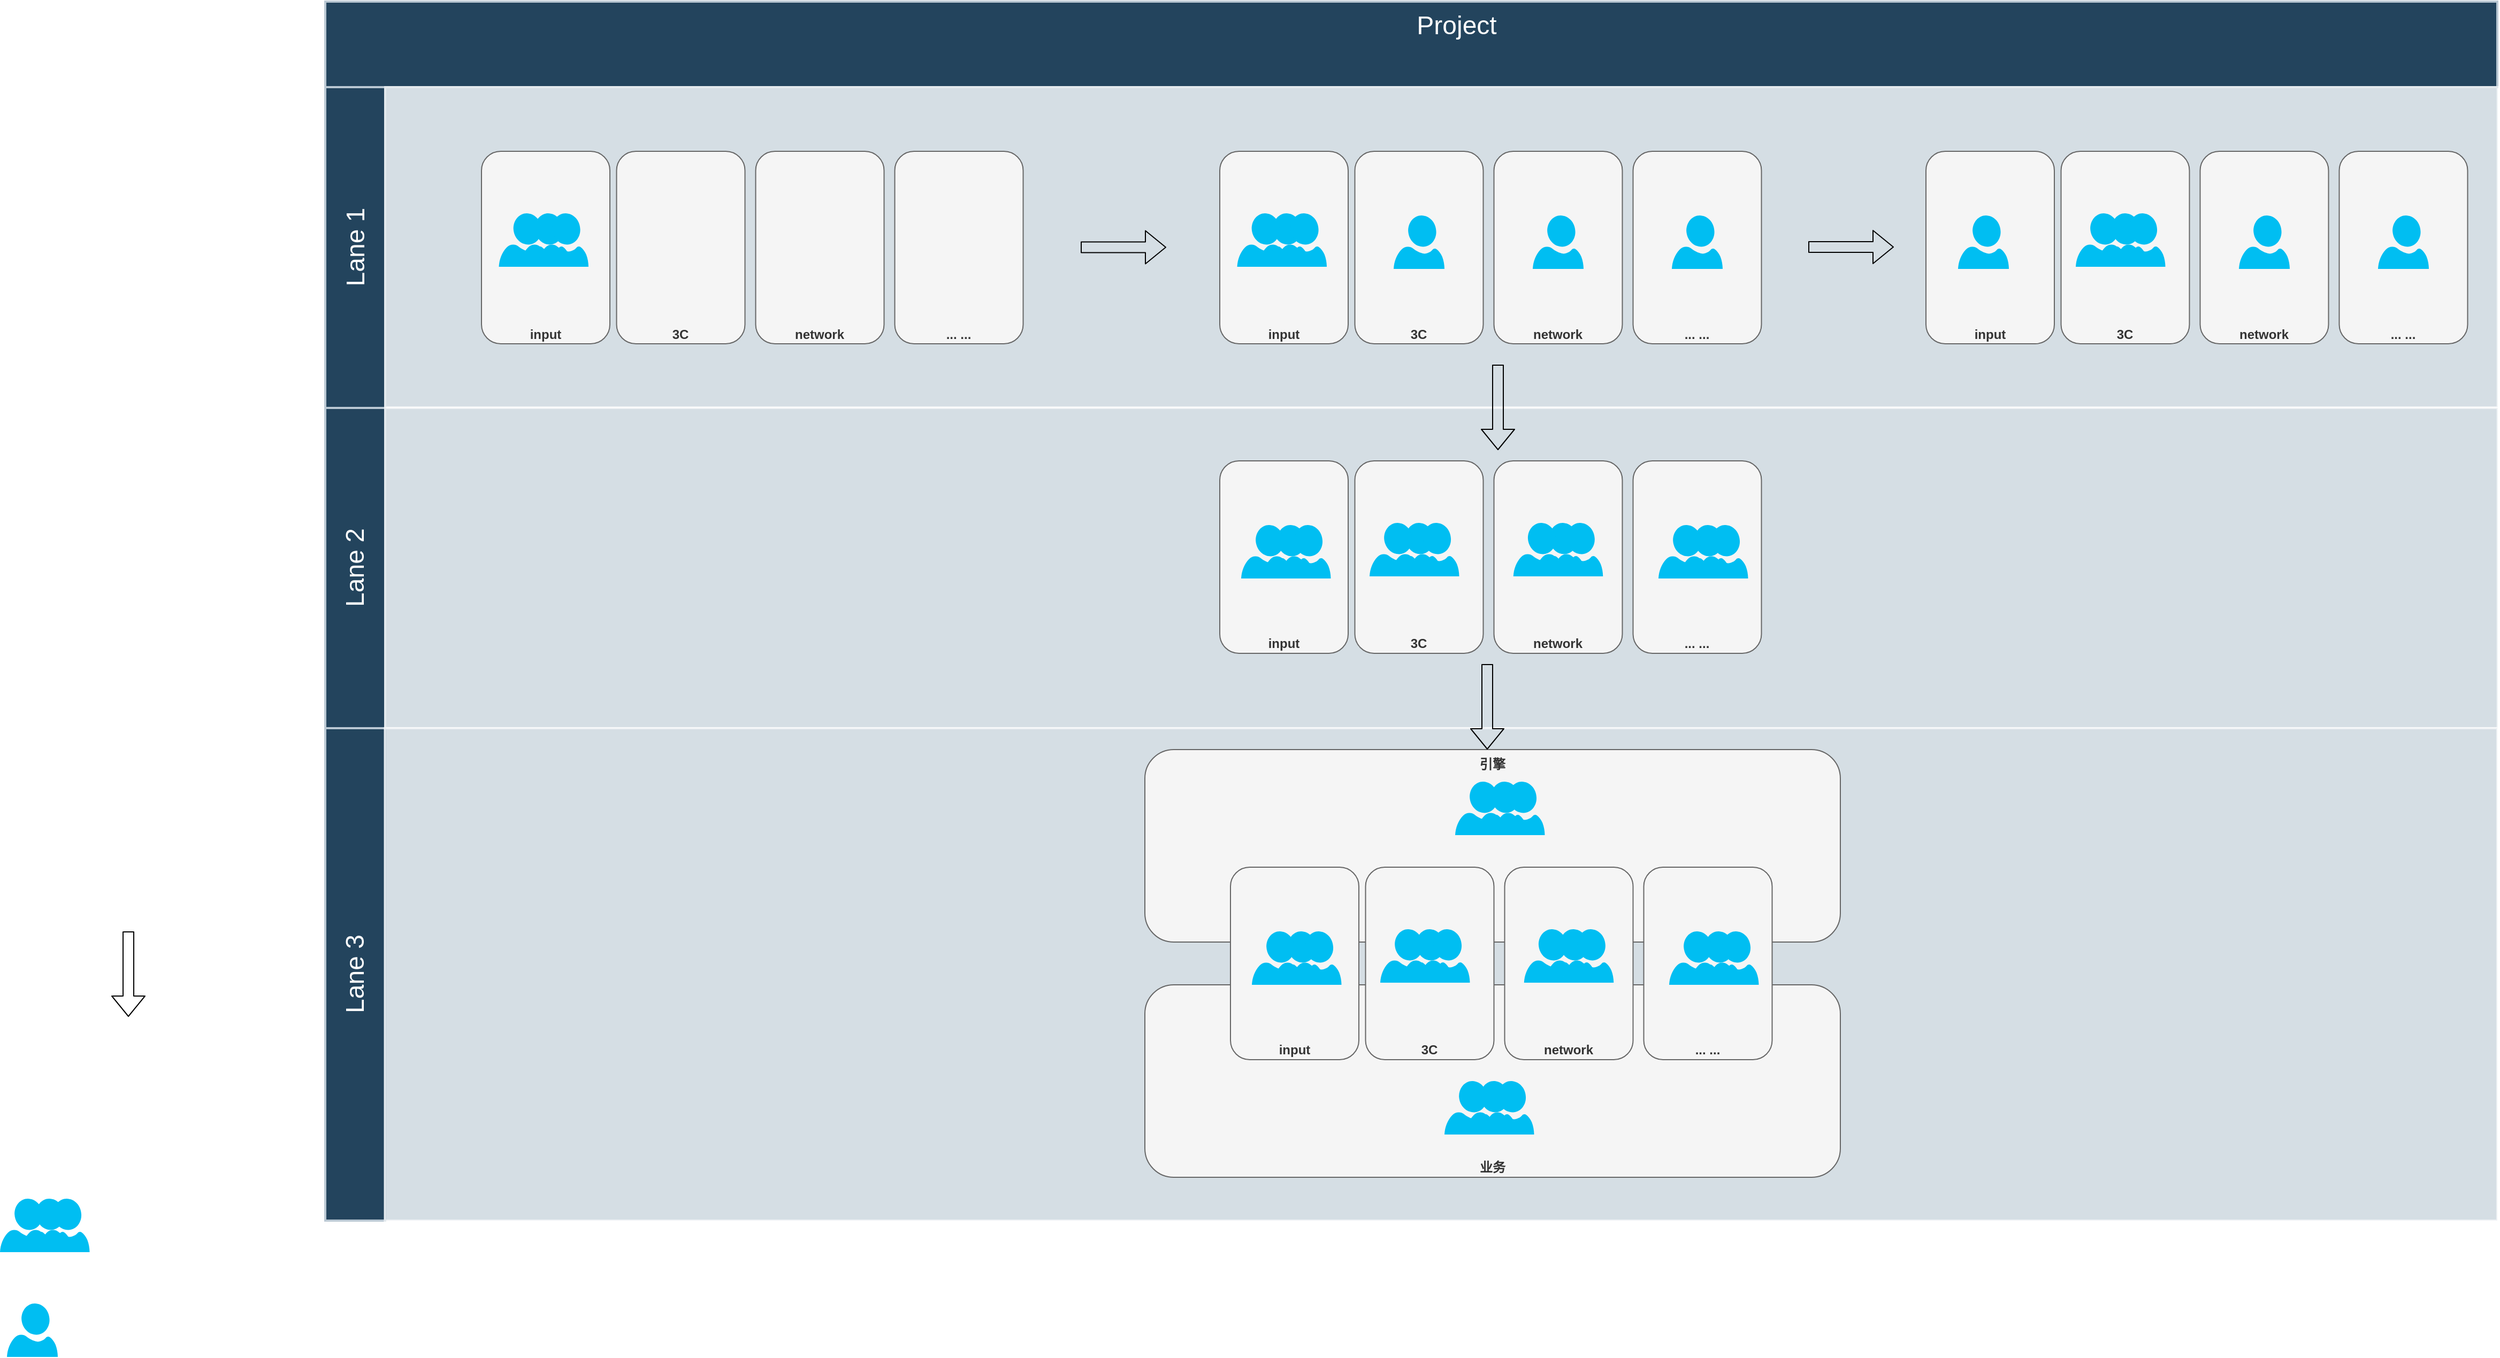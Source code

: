 <mxfile version="20.6.0" type="github" pages="3">
  <diagram id="6a731a19-8d31-9384-78a2-239565b7b9f0" name="Page-1">
    <mxGraphModel dx="4111" dy="239" grid="1" gridSize="10" guides="1" tooltips="1" connect="1" arrows="1" fold="1" page="1" pageScale="1" pageWidth="1169" pageHeight="827" background="#ffffff" math="0" shadow="0">
      <root>
        <mxCell id="0" />
        <mxCell id="1" parent="0" />
        <mxCell id="QqLaPCVbhCv1RFTXZ3X0-150" value="" style="group" parent="1" vertex="1" connectable="0">
          <mxGeometry x="154" y="850.5" width="2030.33" height="1140" as="geometry" />
        </mxCell>
        <mxCell id="56" value="Project&#xa;" style="strokeColor=#BAC8D3;fillColor=#23445D;fontSize=24;strokeWidth=2;fontFamily=Helvetica;html=1;fontColor=#FFFFFF;fontStyle=0;spacingBottom=8;spacingRight=0;spacingLeft=83;" parent="QqLaPCVbhCv1RFTXZ3X0-150" vertex="1">
          <mxGeometry width="2030" height="80" as="geometry" />
        </mxCell>
        <mxCell id="57" value="Lane 1" style="strokeColor=#BAC8D3;fillColor=#23445D;fontSize=24;strokeWidth=2;horizontal=0;fontFamily=Helvetica;html=1;fontColor=#FFFFFF;fontStyle=0" parent="QqLaPCVbhCv1RFTXZ3X0-150" vertex="1">
          <mxGeometry y="80" width="56" height="300" as="geometry" />
        </mxCell>
        <mxCell id="64" value="Lane 2" style="strokeColor=#BAC8D3;fillColor=#23445D;fontSize=24;strokeWidth=2;horizontal=0;fontFamily=Helvetica;html=1;fontColor=#FFFFFF;fontStyle=0" parent="QqLaPCVbhCv1RFTXZ3X0-150" vertex="1">
          <mxGeometry y="380" width="56" height="299.5" as="geometry" />
        </mxCell>
        <mxCell id="67" value="Lane 3" style="strokeColor=#BAC8D3;fillColor=#23445D;fontSize=24;strokeWidth=2;horizontal=0;fontFamily=Helvetica;html=1;fontColor=#FFFFFF;fontStyle=0" parent="QqLaPCVbhCv1RFTXZ3X0-150" vertex="1">
          <mxGeometry y="679.5" width="56" height="460.5" as="geometry" />
        </mxCell>
        <mxCell id="82" value="" style="strokeColor=#FFFFFF;fillColor=#BAC8D3;fontSize=18;strokeWidth=2;fontFamily=Helvetica;html=1;opacity=60;" parent="QqLaPCVbhCv1RFTXZ3X0-150" vertex="1">
          <mxGeometry x="56" y="80" width="1974.33" height="299.5" as="geometry" />
        </mxCell>
        <mxCell id="QqLaPCVbhCv1RFTXZ3X0-146" value="" style="strokeColor=#FFFFFF;fillColor=#BAC8D3;fontSize=18;strokeWidth=2;fontFamily=Helvetica;html=1;opacity=60;" parent="QqLaPCVbhCv1RFTXZ3X0-150" vertex="1">
          <mxGeometry x="56" y="380" width="1974.33" height="299.5" as="geometry" />
        </mxCell>
        <mxCell id="QqLaPCVbhCv1RFTXZ3X0-147" value="" style="strokeColor=#FFFFFF;fillColor=#BAC8D3;fontSize=18;strokeWidth=2;fontFamily=Helvetica;html=1;opacity=60;" parent="QqLaPCVbhCv1RFTXZ3X0-150" vertex="1">
          <mxGeometry x="55.67" y="679.5" width="1974.33" height="460.5" as="geometry" />
        </mxCell>
        <mxCell id="QqLaPCVbhCv1RFTXZ3X0-183" value="network" style="rounded=1;whiteSpace=wrap;html=1;fillColor=#f5f5f5;strokeColor=#666666;fontColor=#333333;align=center;verticalAlign=bottom;fontStyle=1" parent="QqLaPCVbhCv1RFTXZ3X0-150" vertex="1">
          <mxGeometry x="402.25" y="140" width="120" height="180" as="geometry" />
        </mxCell>
        <mxCell id="QqLaPCVbhCv1RFTXZ3X0-184" value="3C" style="rounded=1;whiteSpace=wrap;html=1;fillColor=#f5f5f5;strokeColor=#666666;fontColor=#333333;align=center;verticalAlign=bottom;fontStyle=1" parent="QqLaPCVbhCv1RFTXZ3X0-150" vertex="1">
          <mxGeometry x="272.25" y="140" width="120" height="180" as="geometry" />
        </mxCell>
        <mxCell id="QqLaPCVbhCv1RFTXZ3X0-185" value="input" style="rounded=1;whiteSpace=wrap;html=1;fillColor=#f5f5f5;strokeColor=#666666;fontColor=#333333;align=center;verticalAlign=bottom;fontStyle=1" parent="QqLaPCVbhCv1RFTXZ3X0-150" vertex="1">
          <mxGeometry x="146" y="140" width="120" height="180" as="geometry" />
        </mxCell>
        <mxCell id="QqLaPCVbhCv1RFTXZ3X0-186" value="" style="group" parent="QqLaPCVbhCv1RFTXZ3X0-150" vertex="1" connectable="0">
          <mxGeometry x="162.25" y="198" width="83.75" height="50" as="geometry" />
        </mxCell>
        <mxCell id="QqLaPCVbhCv1RFTXZ3X0-187" value="" style="verticalLabelPosition=bottom;html=1;verticalAlign=top;align=center;strokeColor=none;fillColor=#00BEF2;shape=mxgraph.azure.user;" parent="QqLaPCVbhCv1RFTXZ3X0-186" vertex="1">
          <mxGeometry x="20" width="47.5" height="50" as="geometry" />
        </mxCell>
        <mxCell id="QqLaPCVbhCv1RFTXZ3X0-188" value="" style="verticalLabelPosition=bottom;html=1;verticalAlign=top;align=center;strokeColor=none;fillColor=#00BEF2;shape=mxgraph.azure.user;" parent="QqLaPCVbhCv1RFTXZ3X0-186" vertex="1">
          <mxGeometry width="47.5" height="50" as="geometry" />
        </mxCell>
        <mxCell id="QqLaPCVbhCv1RFTXZ3X0-189" value="" style="verticalLabelPosition=bottom;html=1;verticalAlign=top;align=center;strokeColor=none;fillColor=#00BEF2;shape=mxgraph.azure.user;" parent="QqLaPCVbhCv1RFTXZ3X0-186" vertex="1">
          <mxGeometry x="36.25" width="47.5" height="50" as="geometry" />
        </mxCell>
        <mxCell id="QqLaPCVbhCv1RFTXZ3X0-190" value="... ..." style="rounded=1;whiteSpace=wrap;html=1;fillColor=#f5f5f5;strokeColor=#666666;fontColor=#333333;align=center;verticalAlign=bottom;fontStyle=1" parent="QqLaPCVbhCv1RFTXZ3X0-150" vertex="1">
          <mxGeometry x="532.25" y="140" width="120" height="180" as="geometry" />
        </mxCell>
        <mxCell id="QqLaPCVbhCv1RFTXZ3X0-194" value="network" style="rounded=1;whiteSpace=wrap;html=1;fillColor=#f5f5f5;strokeColor=#666666;fontColor=#333333;align=center;verticalAlign=bottom;fontStyle=1" parent="QqLaPCVbhCv1RFTXZ3X0-150" vertex="1">
          <mxGeometry x="1092.25" y="140" width="120" height="180" as="geometry" />
        </mxCell>
        <mxCell id="QqLaPCVbhCv1RFTXZ3X0-195" value="3C" style="rounded=1;whiteSpace=wrap;html=1;fillColor=#f5f5f5;strokeColor=#666666;fontColor=#333333;align=center;verticalAlign=bottom;fontStyle=1" parent="QqLaPCVbhCv1RFTXZ3X0-150" vertex="1">
          <mxGeometry x="962.25" y="140" width="120" height="180" as="geometry" />
        </mxCell>
        <mxCell id="QqLaPCVbhCv1RFTXZ3X0-196" value="input" style="rounded=1;whiteSpace=wrap;html=1;fillColor=#f5f5f5;strokeColor=#666666;fontColor=#333333;align=center;verticalAlign=bottom;fontStyle=1" parent="QqLaPCVbhCv1RFTXZ3X0-150" vertex="1">
          <mxGeometry x="836" y="140" width="120" height="180" as="geometry" />
        </mxCell>
        <mxCell id="QqLaPCVbhCv1RFTXZ3X0-197" value="" style="group" parent="QqLaPCVbhCv1RFTXZ3X0-150" vertex="1" connectable="0">
          <mxGeometry x="852.25" y="198" width="83.75" height="50" as="geometry" />
        </mxCell>
        <mxCell id="QqLaPCVbhCv1RFTXZ3X0-198" value="" style="verticalLabelPosition=bottom;html=1;verticalAlign=top;align=center;strokeColor=none;fillColor=#00BEF2;shape=mxgraph.azure.user;" parent="QqLaPCVbhCv1RFTXZ3X0-197" vertex="1">
          <mxGeometry x="20" width="47.5" height="50" as="geometry" />
        </mxCell>
        <mxCell id="QqLaPCVbhCv1RFTXZ3X0-199" value="" style="verticalLabelPosition=bottom;html=1;verticalAlign=top;align=center;strokeColor=none;fillColor=#00BEF2;shape=mxgraph.azure.user;" parent="QqLaPCVbhCv1RFTXZ3X0-197" vertex="1">
          <mxGeometry width="47.5" height="50" as="geometry" />
        </mxCell>
        <mxCell id="QqLaPCVbhCv1RFTXZ3X0-200" value="" style="verticalLabelPosition=bottom;html=1;verticalAlign=top;align=center;strokeColor=none;fillColor=#00BEF2;shape=mxgraph.azure.user;" parent="QqLaPCVbhCv1RFTXZ3X0-197" vertex="1">
          <mxGeometry x="36.25" width="47.5" height="50" as="geometry" />
        </mxCell>
        <mxCell id="QqLaPCVbhCv1RFTXZ3X0-201" value="... ..." style="rounded=1;whiteSpace=wrap;html=1;fillColor=#f5f5f5;strokeColor=#666666;fontColor=#333333;align=center;verticalAlign=bottom;fontStyle=1" parent="QqLaPCVbhCv1RFTXZ3X0-150" vertex="1">
          <mxGeometry x="1222.25" y="140" width="120" height="180" as="geometry" />
        </mxCell>
        <mxCell id="QqLaPCVbhCv1RFTXZ3X0-202" value="" style="verticalLabelPosition=bottom;html=1;verticalAlign=top;align=center;strokeColor=none;fillColor=#00BEF2;shape=mxgraph.azure.user;" parent="QqLaPCVbhCv1RFTXZ3X0-150" vertex="1">
          <mxGeometry x="998.5" y="200" width="47.5" height="50" as="geometry" />
        </mxCell>
        <mxCell id="QqLaPCVbhCv1RFTXZ3X0-203" value="" style="verticalLabelPosition=bottom;html=1;verticalAlign=top;align=center;strokeColor=none;fillColor=#00BEF2;shape=mxgraph.azure.user;" parent="QqLaPCVbhCv1RFTXZ3X0-150" vertex="1">
          <mxGeometry x="1128.5" y="200" width="47.5" height="50" as="geometry" />
        </mxCell>
        <mxCell id="QqLaPCVbhCv1RFTXZ3X0-204" value="" style="verticalLabelPosition=bottom;html=1;verticalAlign=top;align=center;strokeColor=none;fillColor=#00BEF2;shape=mxgraph.azure.user;" parent="QqLaPCVbhCv1RFTXZ3X0-150" vertex="1">
          <mxGeometry x="1258.5" y="200" width="47.5" height="50" as="geometry" />
        </mxCell>
        <mxCell id="QqLaPCVbhCv1RFTXZ3X0-218" value="network" style="rounded=1;whiteSpace=wrap;html=1;fillColor=#f5f5f5;strokeColor=#666666;fontColor=#333333;align=center;verticalAlign=bottom;fontStyle=1" parent="QqLaPCVbhCv1RFTXZ3X0-150" vertex="1">
          <mxGeometry x="1752.25" y="140" width="120" height="180" as="geometry" />
        </mxCell>
        <mxCell id="QqLaPCVbhCv1RFTXZ3X0-219" value="3C" style="rounded=1;whiteSpace=wrap;html=1;fillColor=#f5f5f5;strokeColor=#666666;fontColor=#333333;align=center;verticalAlign=bottom;fontStyle=1" parent="QqLaPCVbhCv1RFTXZ3X0-150" vertex="1">
          <mxGeometry x="1622.25" y="140" width="120" height="180" as="geometry" />
        </mxCell>
        <mxCell id="QqLaPCVbhCv1RFTXZ3X0-220" value="input" style="rounded=1;whiteSpace=wrap;html=1;fillColor=#f5f5f5;strokeColor=#666666;fontColor=#333333;align=center;verticalAlign=bottom;fontStyle=1" parent="QqLaPCVbhCv1RFTXZ3X0-150" vertex="1">
          <mxGeometry x="1496" y="140" width="120" height="180" as="geometry" />
        </mxCell>
        <mxCell id="QqLaPCVbhCv1RFTXZ3X0-221" value="" style="group" parent="QqLaPCVbhCv1RFTXZ3X0-150" vertex="1" connectable="0">
          <mxGeometry x="1636" y="198" width="83.75" height="50" as="geometry" />
        </mxCell>
        <mxCell id="QqLaPCVbhCv1RFTXZ3X0-222" value="" style="verticalLabelPosition=bottom;html=1;verticalAlign=top;align=center;strokeColor=none;fillColor=#00BEF2;shape=mxgraph.azure.user;" parent="QqLaPCVbhCv1RFTXZ3X0-221" vertex="1">
          <mxGeometry x="20" width="47.5" height="50" as="geometry" />
        </mxCell>
        <mxCell id="QqLaPCVbhCv1RFTXZ3X0-223" value="" style="verticalLabelPosition=bottom;html=1;verticalAlign=top;align=center;strokeColor=none;fillColor=#00BEF2;shape=mxgraph.azure.user;" parent="QqLaPCVbhCv1RFTXZ3X0-221" vertex="1">
          <mxGeometry width="47.5" height="50" as="geometry" />
        </mxCell>
        <mxCell id="QqLaPCVbhCv1RFTXZ3X0-224" value="" style="verticalLabelPosition=bottom;html=1;verticalAlign=top;align=center;strokeColor=none;fillColor=#00BEF2;shape=mxgraph.azure.user;" parent="QqLaPCVbhCv1RFTXZ3X0-221" vertex="1">
          <mxGeometry x="36.25" width="47.5" height="50" as="geometry" />
        </mxCell>
        <mxCell id="QqLaPCVbhCv1RFTXZ3X0-225" value="... ..." style="rounded=1;whiteSpace=wrap;html=1;fillColor=#f5f5f5;strokeColor=#666666;fontColor=#333333;align=center;verticalAlign=bottom;fontStyle=1" parent="QqLaPCVbhCv1RFTXZ3X0-150" vertex="1">
          <mxGeometry x="1882.25" y="140" width="120" height="180" as="geometry" />
        </mxCell>
        <mxCell id="QqLaPCVbhCv1RFTXZ3X0-226" value="" style="verticalLabelPosition=bottom;html=1;verticalAlign=top;align=center;strokeColor=none;fillColor=#00BEF2;shape=mxgraph.azure.user;" parent="QqLaPCVbhCv1RFTXZ3X0-150" vertex="1">
          <mxGeometry x="1526" y="200" width="47.5" height="50" as="geometry" />
        </mxCell>
        <mxCell id="QqLaPCVbhCv1RFTXZ3X0-227" value="" style="verticalLabelPosition=bottom;html=1;verticalAlign=top;align=center;strokeColor=none;fillColor=#00BEF2;shape=mxgraph.azure.user;" parent="QqLaPCVbhCv1RFTXZ3X0-150" vertex="1">
          <mxGeometry x="1788.5" y="200" width="47.5" height="50" as="geometry" />
        </mxCell>
        <mxCell id="QqLaPCVbhCv1RFTXZ3X0-228" value="" style="verticalLabelPosition=bottom;html=1;verticalAlign=top;align=center;strokeColor=none;fillColor=#00BEF2;shape=mxgraph.azure.user;" parent="QqLaPCVbhCv1RFTXZ3X0-150" vertex="1">
          <mxGeometry x="1918.5" y="200" width="47.5" height="50" as="geometry" />
        </mxCell>
        <mxCell id="QqLaPCVbhCv1RFTXZ3X0-230" value="" style="shape=flexArrow;endArrow=classic;html=1;" parent="QqLaPCVbhCv1RFTXZ3X0-150" edge="1">
          <mxGeometry width="50" height="50" relative="1" as="geometry">
            <mxPoint x="706" y="229.71" as="sourcePoint" />
            <mxPoint x="786" y="229.71" as="targetPoint" />
          </mxGeometry>
        </mxCell>
        <mxCell id="QqLaPCVbhCv1RFTXZ3X0-251" value="network" style="rounded=1;whiteSpace=wrap;html=1;fillColor=#f5f5f5;strokeColor=#666666;fontColor=#333333;align=center;verticalAlign=bottom;fontStyle=1" parent="QqLaPCVbhCv1RFTXZ3X0-150" vertex="1">
          <mxGeometry x="1092.25" y="429.5" width="120" height="180" as="geometry" />
        </mxCell>
        <mxCell id="QqLaPCVbhCv1RFTXZ3X0-252" value="3C" style="rounded=1;whiteSpace=wrap;html=1;fillColor=#f5f5f5;strokeColor=#666666;fontColor=#333333;align=center;verticalAlign=bottom;fontStyle=1" parent="QqLaPCVbhCv1RFTXZ3X0-150" vertex="1">
          <mxGeometry x="962.25" y="429.5" width="120" height="180" as="geometry" />
        </mxCell>
        <mxCell id="QqLaPCVbhCv1RFTXZ3X0-253" value="input" style="rounded=1;whiteSpace=wrap;html=1;fillColor=#f5f5f5;strokeColor=#666666;fontColor=#333333;align=center;verticalAlign=bottom;fontStyle=1" parent="QqLaPCVbhCv1RFTXZ3X0-150" vertex="1">
          <mxGeometry x="836" y="429.5" width="120" height="180" as="geometry" />
        </mxCell>
        <mxCell id="QqLaPCVbhCv1RFTXZ3X0-254" value="" style="group" parent="QqLaPCVbhCv1RFTXZ3X0-150" vertex="1" connectable="0">
          <mxGeometry x="976" y="487.5" width="83.75" height="50" as="geometry" />
        </mxCell>
        <mxCell id="QqLaPCVbhCv1RFTXZ3X0-255" value="" style="verticalLabelPosition=bottom;html=1;verticalAlign=top;align=center;strokeColor=none;fillColor=#00BEF2;shape=mxgraph.azure.user;" parent="QqLaPCVbhCv1RFTXZ3X0-254" vertex="1">
          <mxGeometry x="20" width="47.5" height="50" as="geometry" />
        </mxCell>
        <mxCell id="QqLaPCVbhCv1RFTXZ3X0-256" value="" style="verticalLabelPosition=bottom;html=1;verticalAlign=top;align=center;strokeColor=none;fillColor=#00BEF2;shape=mxgraph.azure.user;" parent="QqLaPCVbhCv1RFTXZ3X0-254" vertex="1">
          <mxGeometry width="47.5" height="50" as="geometry" />
        </mxCell>
        <mxCell id="QqLaPCVbhCv1RFTXZ3X0-257" value="" style="verticalLabelPosition=bottom;html=1;verticalAlign=top;align=center;strokeColor=none;fillColor=#00BEF2;shape=mxgraph.azure.user;" parent="QqLaPCVbhCv1RFTXZ3X0-254" vertex="1">
          <mxGeometry x="36.25" width="47.5" height="50" as="geometry" />
        </mxCell>
        <mxCell id="QqLaPCVbhCv1RFTXZ3X0-258" value="... ..." style="rounded=1;whiteSpace=wrap;html=1;fillColor=#f5f5f5;strokeColor=#666666;fontColor=#333333;align=center;verticalAlign=bottom;fontStyle=1" parent="QqLaPCVbhCv1RFTXZ3X0-150" vertex="1">
          <mxGeometry x="1222.25" y="429.5" width="120" height="180" as="geometry" />
        </mxCell>
        <mxCell id="QqLaPCVbhCv1RFTXZ3X0-259" value="" style="group" parent="QqLaPCVbhCv1RFTXZ3X0-150" vertex="1" connectable="0">
          <mxGeometry x="856" y="489.5" width="83.75" height="50" as="geometry" />
        </mxCell>
        <mxCell id="QqLaPCVbhCv1RFTXZ3X0-260" value="" style="verticalLabelPosition=bottom;html=1;verticalAlign=top;align=center;strokeColor=none;fillColor=#00BEF2;shape=mxgraph.azure.user;" parent="QqLaPCVbhCv1RFTXZ3X0-259" vertex="1">
          <mxGeometry x="20" width="47.5" height="50" as="geometry" />
        </mxCell>
        <mxCell id="QqLaPCVbhCv1RFTXZ3X0-261" value="" style="verticalLabelPosition=bottom;html=1;verticalAlign=top;align=center;strokeColor=none;fillColor=#00BEF2;shape=mxgraph.azure.user;" parent="QqLaPCVbhCv1RFTXZ3X0-259" vertex="1">
          <mxGeometry width="47.5" height="50" as="geometry" />
        </mxCell>
        <mxCell id="QqLaPCVbhCv1RFTXZ3X0-262" value="" style="verticalLabelPosition=bottom;html=1;verticalAlign=top;align=center;strokeColor=none;fillColor=#00BEF2;shape=mxgraph.azure.user;" parent="QqLaPCVbhCv1RFTXZ3X0-259" vertex="1">
          <mxGeometry x="36.25" width="47.5" height="50" as="geometry" />
        </mxCell>
        <mxCell id="QqLaPCVbhCv1RFTXZ3X0-263" value="" style="group" parent="QqLaPCVbhCv1RFTXZ3X0-150" vertex="1" connectable="0">
          <mxGeometry x="1110.38" y="487.5" width="83.75" height="50" as="geometry" />
        </mxCell>
        <mxCell id="QqLaPCVbhCv1RFTXZ3X0-264" value="" style="verticalLabelPosition=bottom;html=1;verticalAlign=top;align=center;strokeColor=none;fillColor=#00BEF2;shape=mxgraph.azure.user;" parent="QqLaPCVbhCv1RFTXZ3X0-263" vertex="1">
          <mxGeometry x="20" width="47.5" height="50" as="geometry" />
        </mxCell>
        <mxCell id="QqLaPCVbhCv1RFTXZ3X0-265" value="" style="verticalLabelPosition=bottom;html=1;verticalAlign=top;align=center;strokeColor=none;fillColor=#00BEF2;shape=mxgraph.azure.user;" parent="QqLaPCVbhCv1RFTXZ3X0-263" vertex="1">
          <mxGeometry width="47.5" height="50" as="geometry" />
        </mxCell>
        <mxCell id="QqLaPCVbhCv1RFTXZ3X0-266" value="" style="verticalLabelPosition=bottom;html=1;verticalAlign=top;align=center;strokeColor=none;fillColor=#00BEF2;shape=mxgraph.azure.user;" parent="QqLaPCVbhCv1RFTXZ3X0-263" vertex="1">
          <mxGeometry x="36.25" width="47.5" height="50" as="geometry" />
        </mxCell>
        <mxCell id="QqLaPCVbhCv1RFTXZ3X0-267" value="" style="group" parent="QqLaPCVbhCv1RFTXZ3X0-150" vertex="1" connectable="0">
          <mxGeometry x="1246" y="489.5" width="83.75" height="50" as="geometry" />
        </mxCell>
        <mxCell id="QqLaPCVbhCv1RFTXZ3X0-268" value="" style="verticalLabelPosition=bottom;html=1;verticalAlign=top;align=center;strokeColor=none;fillColor=#00BEF2;shape=mxgraph.azure.user;" parent="QqLaPCVbhCv1RFTXZ3X0-267" vertex="1">
          <mxGeometry x="20" width="47.5" height="50" as="geometry" />
        </mxCell>
        <mxCell id="QqLaPCVbhCv1RFTXZ3X0-269" value="" style="verticalLabelPosition=bottom;html=1;verticalAlign=top;align=center;strokeColor=none;fillColor=#00BEF2;shape=mxgraph.azure.user;" parent="QqLaPCVbhCv1RFTXZ3X0-267" vertex="1">
          <mxGeometry width="47.5" height="50" as="geometry" />
        </mxCell>
        <mxCell id="QqLaPCVbhCv1RFTXZ3X0-270" value="" style="verticalLabelPosition=bottom;html=1;verticalAlign=top;align=center;strokeColor=none;fillColor=#00BEF2;shape=mxgraph.azure.user;" parent="QqLaPCVbhCv1RFTXZ3X0-267" vertex="1">
          <mxGeometry x="36.25" width="47.5" height="50" as="geometry" />
        </mxCell>
        <mxCell id="QqLaPCVbhCv1RFTXZ3X0-284" value="引擎" style="rounded=1;whiteSpace=wrap;html=1;fillColor=#f5f5f5;strokeColor=#666666;fontColor=#333333;align=center;verticalAlign=top;fontStyle=1" parent="QqLaPCVbhCv1RFTXZ3X0-150" vertex="1">
          <mxGeometry x="766" y="699.5" width="650" height="180" as="geometry" />
        </mxCell>
        <mxCell id="QqLaPCVbhCv1RFTXZ3X0-285" value="业务" style="rounded=1;whiteSpace=wrap;html=1;fillColor=#f5f5f5;strokeColor=#666666;fontColor=#333333;align=center;verticalAlign=bottom;fontStyle=1" parent="QqLaPCVbhCv1RFTXZ3X0-150" vertex="1">
          <mxGeometry x="766" y="919.5" width="650" height="180" as="geometry" />
        </mxCell>
        <mxCell id="QqLaPCVbhCv1RFTXZ3X0-286" value="network" style="rounded=1;whiteSpace=wrap;html=1;fillColor=#f5f5f5;strokeColor=#666666;fontColor=#333333;align=center;verticalAlign=bottom;fontStyle=1" parent="QqLaPCVbhCv1RFTXZ3X0-150" vertex="1">
          <mxGeometry x="1102.25" y="809.5" width="120" height="180" as="geometry" />
        </mxCell>
        <mxCell id="QqLaPCVbhCv1RFTXZ3X0-287" value="3C" style="rounded=1;whiteSpace=wrap;html=1;fillColor=#f5f5f5;strokeColor=#666666;fontColor=#333333;align=center;verticalAlign=bottom;fontStyle=1" parent="QqLaPCVbhCv1RFTXZ3X0-150" vertex="1">
          <mxGeometry x="972.25" y="809.5" width="120" height="180" as="geometry" />
        </mxCell>
        <mxCell id="QqLaPCVbhCv1RFTXZ3X0-288" value="input" style="rounded=1;whiteSpace=wrap;html=1;fillColor=#f5f5f5;strokeColor=#666666;fontColor=#333333;align=center;verticalAlign=bottom;fontStyle=1" parent="QqLaPCVbhCv1RFTXZ3X0-150" vertex="1">
          <mxGeometry x="846" y="809.5" width="120" height="180" as="geometry" />
        </mxCell>
        <mxCell id="QqLaPCVbhCv1RFTXZ3X0-289" value="" style="group" parent="QqLaPCVbhCv1RFTXZ3X0-150" vertex="1" connectable="0">
          <mxGeometry x="986" y="867.5" width="83.75" height="50" as="geometry" />
        </mxCell>
        <mxCell id="QqLaPCVbhCv1RFTXZ3X0-290" value="" style="verticalLabelPosition=bottom;html=1;verticalAlign=top;align=center;strokeColor=none;fillColor=#00BEF2;shape=mxgraph.azure.user;" parent="QqLaPCVbhCv1RFTXZ3X0-289" vertex="1">
          <mxGeometry x="20" width="47.5" height="50" as="geometry" />
        </mxCell>
        <mxCell id="QqLaPCVbhCv1RFTXZ3X0-291" value="" style="verticalLabelPosition=bottom;html=1;verticalAlign=top;align=center;strokeColor=none;fillColor=#00BEF2;shape=mxgraph.azure.user;" parent="QqLaPCVbhCv1RFTXZ3X0-289" vertex="1">
          <mxGeometry width="47.5" height="50" as="geometry" />
        </mxCell>
        <mxCell id="QqLaPCVbhCv1RFTXZ3X0-292" value="" style="verticalLabelPosition=bottom;html=1;verticalAlign=top;align=center;strokeColor=none;fillColor=#00BEF2;shape=mxgraph.azure.user;" parent="QqLaPCVbhCv1RFTXZ3X0-289" vertex="1">
          <mxGeometry x="36.25" width="47.5" height="50" as="geometry" />
        </mxCell>
        <mxCell id="QqLaPCVbhCv1RFTXZ3X0-293" value="... ..." style="rounded=1;whiteSpace=wrap;html=1;fillColor=#f5f5f5;strokeColor=#666666;fontColor=#333333;align=center;verticalAlign=bottom;fontStyle=1" parent="QqLaPCVbhCv1RFTXZ3X0-150" vertex="1">
          <mxGeometry x="1232.25" y="809.5" width="120" height="180" as="geometry" />
        </mxCell>
        <mxCell id="QqLaPCVbhCv1RFTXZ3X0-294" value="" style="group" parent="QqLaPCVbhCv1RFTXZ3X0-150" vertex="1" connectable="0">
          <mxGeometry x="866" y="869.5" width="83.75" height="50" as="geometry" />
        </mxCell>
        <mxCell id="QqLaPCVbhCv1RFTXZ3X0-295" value="" style="verticalLabelPosition=bottom;html=1;verticalAlign=top;align=center;strokeColor=none;fillColor=#00BEF2;shape=mxgraph.azure.user;" parent="QqLaPCVbhCv1RFTXZ3X0-294" vertex="1">
          <mxGeometry x="20" width="47.5" height="50" as="geometry" />
        </mxCell>
        <mxCell id="QqLaPCVbhCv1RFTXZ3X0-296" value="" style="verticalLabelPosition=bottom;html=1;verticalAlign=top;align=center;strokeColor=none;fillColor=#00BEF2;shape=mxgraph.azure.user;" parent="QqLaPCVbhCv1RFTXZ3X0-294" vertex="1">
          <mxGeometry width="47.5" height="50" as="geometry" />
        </mxCell>
        <mxCell id="QqLaPCVbhCv1RFTXZ3X0-297" value="" style="verticalLabelPosition=bottom;html=1;verticalAlign=top;align=center;strokeColor=none;fillColor=#00BEF2;shape=mxgraph.azure.user;" parent="QqLaPCVbhCv1RFTXZ3X0-294" vertex="1">
          <mxGeometry x="36.25" width="47.5" height="50" as="geometry" />
        </mxCell>
        <mxCell id="QqLaPCVbhCv1RFTXZ3X0-298" value="" style="group" parent="QqLaPCVbhCv1RFTXZ3X0-150" vertex="1" connectable="0">
          <mxGeometry x="1120.38" y="867.5" width="83.75" height="50" as="geometry" />
        </mxCell>
        <mxCell id="QqLaPCVbhCv1RFTXZ3X0-299" value="" style="verticalLabelPosition=bottom;html=1;verticalAlign=top;align=center;strokeColor=none;fillColor=#00BEF2;shape=mxgraph.azure.user;" parent="QqLaPCVbhCv1RFTXZ3X0-298" vertex="1">
          <mxGeometry x="20" width="47.5" height="50" as="geometry" />
        </mxCell>
        <mxCell id="QqLaPCVbhCv1RFTXZ3X0-300" value="" style="verticalLabelPosition=bottom;html=1;verticalAlign=top;align=center;strokeColor=none;fillColor=#00BEF2;shape=mxgraph.azure.user;" parent="QqLaPCVbhCv1RFTXZ3X0-298" vertex="1">
          <mxGeometry width="47.5" height="50" as="geometry" />
        </mxCell>
        <mxCell id="QqLaPCVbhCv1RFTXZ3X0-301" value="" style="verticalLabelPosition=bottom;html=1;verticalAlign=top;align=center;strokeColor=none;fillColor=#00BEF2;shape=mxgraph.azure.user;" parent="QqLaPCVbhCv1RFTXZ3X0-298" vertex="1">
          <mxGeometry x="36.25" width="47.5" height="50" as="geometry" />
        </mxCell>
        <mxCell id="QqLaPCVbhCv1RFTXZ3X0-302" value="" style="group" parent="QqLaPCVbhCv1RFTXZ3X0-150" vertex="1" connectable="0">
          <mxGeometry x="1256" y="869.5" width="83.75" height="50" as="geometry" />
        </mxCell>
        <mxCell id="QqLaPCVbhCv1RFTXZ3X0-303" value="" style="verticalLabelPosition=bottom;html=1;verticalAlign=top;align=center;strokeColor=none;fillColor=#00BEF2;shape=mxgraph.azure.user;" parent="QqLaPCVbhCv1RFTXZ3X0-302" vertex="1">
          <mxGeometry x="20" width="47.5" height="50" as="geometry" />
        </mxCell>
        <mxCell id="QqLaPCVbhCv1RFTXZ3X0-304" value="" style="verticalLabelPosition=bottom;html=1;verticalAlign=top;align=center;strokeColor=none;fillColor=#00BEF2;shape=mxgraph.azure.user;" parent="QqLaPCVbhCv1RFTXZ3X0-302" vertex="1">
          <mxGeometry width="47.5" height="50" as="geometry" />
        </mxCell>
        <mxCell id="QqLaPCVbhCv1RFTXZ3X0-305" value="" style="verticalLabelPosition=bottom;html=1;verticalAlign=top;align=center;strokeColor=none;fillColor=#00BEF2;shape=mxgraph.azure.user;" parent="QqLaPCVbhCv1RFTXZ3X0-302" vertex="1">
          <mxGeometry x="36.25" width="47.5" height="50" as="geometry" />
        </mxCell>
        <mxCell id="QqLaPCVbhCv1RFTXZ3X0-306" value="" style="group" parent="QqLaPCVbhCv1RFTXZ3X0-150" vertex="1" connectable="0">
          <mxGeometry x="1056" y="729.5" width="83.75" height="50" as="geometry" />
        </mxCell>
        <mxCell id="QqLaPCVbhCv1RFTXZ3X0-307" value="" style="verticalLabelPosition=bottom;html=1;verticalAlign=top;align=center;strokeColor=none;fillColor=#00BEF2;shape=mxgraph.azure.user;" parent="QqLaPCVbhCv1RFTXZ3X0-306" vertex="1">
          <mxGeometry x="20" width="47.5" height="50" as="geometry" />
        </mxCell>
        <mxCell id="QqLaPCVbhCv1RFTXZ3X0-308" value="" style="verticalLabelPosition=bottom;html=1;verticalAlign=top;align=center;strokeColor=none;fillColor=#00BEF2;shape=mxgraph.azure.user;" parent="QqLaPCVbhCv1RFTXZ3X0-306" vertex="1">
          <mxGeometry width="47.5" height="50" as="geometry" />
        </mxCell>
        <mxCell id="QqLaPCVbhCv1RFTXZ3X0-309" value="" style="verticalLabelPosition=bottom;html=1;verticalAlign=top;align=center;strokeColor=none;fillColor=#00BEF2;shape=mxgraph.azure.user;" parent="QqLaPCVbhCv1RFTXZ3X0-306" vertex="1">
          <mxGeometry x="36.25" width="47.5" height="50" as="geometry" />
        </mxCell>
        <mxCell id="QqLaPCVbhCv1RFTXZ3X0-310" value="" style="group" parent="QqLaPCVbhCv1RFTXZ3X0-150" vertex="1" connectable="0">
          <mxGeometry x="1046" y="1009.5" width="83.75" height="50" as="geometry" />
        </mxCell>
        <mxCell id="QqLaPCVbhCv1RFTXZ3X0-311" value="" style="verticalLabelPosition=bottom;html=1;verticalAlign=top;align=center;strokeColor=none;fillColor=#00BEF2;shape=mxgraph.azure.user;" parent="QqLaPCVbhCv1RFTXZ3X0-310" vertex="1">
          <mxGeometry x="20" width="47.5" height="50" as="geometry" />
        </mxCell>
        <mxCell id="QqLaPCVbhCv1RFTXZ3X0-312" value="" style="verticalLabelPosition=bottom;html=1;verticalAlign=top;align=center;strokeColor=none;fillColor=#00BEF2;shape=mxgraph.azure.user;" parent="QqLaPCVbhCv1RFTXZ3X0-310" vertex="1">
          <mxGeometry width="47.5" height="50" as="geometry" />
        </mxCell>
        <mxCell id="QqLaPCVbhCv1RFTXZ3X0-313" value="" style="verticalLabelPosition=bottom;html=1;verticalAlign=top;align=center;strokeColor=none;fillColor=#00BEF2;shape=mxgraph.azure.user;" parent="QqLaPCVbhCv1RFTXZ3X0-310" vertex="1">
          <mxGeometry x="36.25" width="47.5" height="50" as="geometry" />
        </mxCell>
        <mxCell id="QqLaPCVbhCv1RFTXZ3X0-159" value="" style="verticalLabelPosition=bottom;html=1;verticalAlign=top;align=center;strokeColor=none;fillColor=#00BEF2;shape=mxgraph.azure.user;" parent="1" vertex="1">
          <mxGeometry x="-143.5" y="2068" width="47.5" height="50" as="geometry" />
        </mxCell>
        <mxCell id="QqLaPCVbhCv1RFTXZ3X0-178" value="" style="group" parent="1" vertex="1" connectable="0">
          <mxGeometry x="-150" y="1970" width="83.75" height="50" as="geometry" />
        </mxCell>
        <mxCell id="QqLaPCVbhCv1RFTXZ3X0-179" value="" style="verticalLabelPosition=bottom;html=1;verticalAlign=top;align=center;strokeColor=none;fillColor=#00BEF2;shape=mxgraph.azure.user;" parent="QqLaPCVbhCv1RFTXZ3X0-178" vertex="1">
          <mxGeometry x="20" width="47.5" height="50" as="geometry" />
        </mxCell>
        <mxCell id="QqLaPCVbhCv1RFTXZ3X0-180" value="" style="verticalLabelPosition=bottom;html=1;verticalAlign=top;align=center;strokeColor=none;fillColor=#00BEF2;shape=mxgraph.azure.user;" parent="QqLaPCVbhCv1RFTXZ3X0-178" vertex="1">
          <mxGeometry width="47.5" height="50" as="geometry" />
        </mxCell>
        <mxCell id="QqLaPCVbhCv1RFTXZ3X0-181" value="" style="verticalLabelPosition=bottom;html=1;verticalAlign=top;align=center;strokeColor=none;fillColor=#00BEF2;shape=mxgraph.azure.user;" parent="QqLaPCVbhCv1RFTXZ3X0-178" vertex="1">
          <mxGeometry x="36.25" width="47.5" height="50" as="geometry" />
        </mxCell>
        <mxCell id="QqLaPCVbhCv1RFTXZ3X0-231" value="" style="shape=flexArrow;endArrow=classic;html=1;" parent="1" edge="1">
          <mxGeometry width="50" height="50" relative="1" as="geometry">
            <mxPoint x="1540" y="1080" as="sourcePoint" />
            <mxPoint x="1620" y="1080" as="targetPoint" />
          </mxGeometry>
        </mxCell>
        <mxCell id="QqLaPCVbhCv1RFTXZ3X0-273" value="" style="shape=flexArrow;endArrow=classic;html=1;" parent="1" edge="1">
          <mxGeometry width="50" height="50" relative="1" as="geometry">
            <mxPoint x="-30" y="1720" as="sourcePoint" />
            <mxPoint x="-30" y="1800" as="targetPoint" />
          </mxGeometry>
        </mxCell>
        <mxCell id="QqLaPCVbhCv1RFTXZ3X0-274" value="" style="shape=flexArrow;endArrow=classic;html=1;" parent="1" edge="1">
          <mxGeometry width="50" height="50" relative="1" as="geometry">
            <mxPoint x="1250" y="1190" as="sourcePoint" />
            <mxPoint x="1250" y="1270" as="targetPoint" />
          </mxGeometry>
        </mxCell>
        <mxCell id="QqLaPCVbhCv1RFTXZ3X0-314" value="" style="shape=flexArrow;endArrow=classic;html=1;" parent="1" edge="1">
          <mxGeometry width="50" height="50" relative="1" as="geometry">
            <mxPoint x="1240.0" y="1470.0" as="sourcePoint" />
            <mxPoint x="1240.0" y="1550" as="targetPoint" />
          </mxGeometry>
        </mxCell>
      </root>
    </mxGraphModel>
  </diagram>
  <diagram id="1Fwxs1RikoUCwh0u-9Fb" name="第 2 页">
    <mxGraphModel dx="2029" dy="735" grid="1" gridSize="10" guides="1" tooltips="1" connect="1" arrows="1" fold="1" page="1" pageScale="1" pageWidth="827" pageHeight="1169" math="0" shadow="0">
      <root>
        <mxCell id="0" />
        <mxCell id="1" parent="0" />
        <mxCell id="5Xf2PlzaAwgrehmeHcWA-1" value="" style="sketch=0;outlineConnect=0;fontColor=#232F3E;gradientColor=none;fillColor=#232F3D;strokeColor=none;dashed=0;verticalLabelPosition=bottom;verticalAlign=top;align=center;html=1;fontSize=12;fontStyle=0;aspect=fixed;pointerEvents=1;shape=mxgraph.aws4.traditional_server;" vertex="1" parent="1">
          <mxGeometry x="166.5" y="240" width="45" height="78" as="geometry" />
        </mxCell>
        <mxCell id="5Xf2PlzaAwgrehmeHcWA-5" value="" style="sketch=0;pointerEvents=1;shadow=0;dashed=0;html=1;strokeColor=none;fillColor=#505050;labelPosition=center;verticalLabelPosition=bottom;verticalAlign=top;outlineConnect=0;align=center;shape=mxgraph.office.devices.mac_client;" vertex="1" parent="1">
          <mxGeometry x="160" y="380" width="58" height="48" as="geometry" />
        </mxCell>
        <mxCell id="5Xf2PlzaAwgrehmeHcWA-6" value="" style="endArrow=classic;html=1;rounded=0;strokeWidth=2;" edge="1" parent="1">
          <mxGeometry width="50" height="50" relative="1" as="geometry">
            <mxPoint x="240" y="400" as="sourcePoint" />
            <mxPoint x="720" y="400" as="targetPoint" />
          </mxGeometry>
        </mxCell>
        <mxCell id="5Xf2PlzaAwgrehmeHcWA-7" value="" style="endArrow=classic;html=1;rounded=0;strokeWidth=2;" edge="1" parent="1">
          <mxGeometry width="50" height="50" relative="1" as="geometry">
            <mxPoint x="240" y="279" as="sourcePoint" />
            <mxPoint x="720" y="278.5" as="targetPoint" />
          </mxGeometry>
        </mxCell>
        <mxCell id="5Xf2PlzaAwgrehmeHcWA-13" value="" style="endArrow=classic;startArrow=classic;html=1;rounded=0;strokeWidth=2;" edge="1" parent="1">
          <mxGeometry width="50" height="50" relative="1" as="geometry">
            <mxPoint x="370" y="450" as="sourcePoint" />
            <mxPoint x="590" y="450" as="targetPoint" />
          </mxGeometry>
        </mxCell>
        <mxCell id="5Xf2PlzaAwgrehmeHcWA-14" value="精彩回放区间" style="text;html=1;strokeColor=none;fillColor=none;align=center;verticalAlign=middle;whiteSpace=wrap;rounded=0;" vertex="1" parent="1">
          <mxGeometry x="440" y="450" width="80" height="30" as="geometry" />
        </mxCell>
        <mxCell id="5Xf2PlzaAwgrehmeHcWA-15" value="" style="endArrow=classic;html=1;rounded=0;strokeWidth=2;" edge="1" parent="1">
          <mxGeometry width="50" height="50" relative="1" as="geometry">
            <mxPoint x="360" y="290" as="sourcePoint" />
            <mxPoint x="360" y="380" as="targetPoint" />
          </mxGeometry>
        </mxCell>
        <mxCell id="5Xf2PlzaAwgrehmeHcWA-16" value="" style="endArrow=none;dashed=1;html=1;rounded=0;strokeWidth=2;" edge="1" parent="1">
          <mxGeometry width="50" height="50" relative="1" as="geometry">
            <mxPoint x="360" y="470" as="sourcePoint" />
            <mxPoint x="360" y="410" as="targetPoint" />
          </mxGeometry>
        </mxCell>
        <mxCell id="5Xf2PlzaAwgrehmeHcWA-17" value="" style="endArrow=none;dashed=1;html=1;rounded=0;strokeWidth=2;" edge="1" parent="1">
          <mxGeometry width="50" height="50" relative="1" as="geometry">
            <mxPoint x="600" y="470" as="sourcePoint" />
            <mxPoint x="600" y="410" as="targetPoint" />
          </mxGeometry>
        </mxCell>
        <mxCell id="5Xf2PlzaAwgrehmeHcWA-18" value="发送回放数据包" style="text;html=1;strokeColor=none;fillColor=none;align=center;verticalAlign=middle;whiteSpace=wrap;rounded=0;" vertex="1" parent="1">
          <mxGeometry x="370" y="330" width="90" height="30" as="geometry" />
        </mxCell>
        <mxCell id="5Xf2PlzaAwgrehmeHcWA-21" value="" style="endArrow=classic;html=1;rounded=0;strokeWidth=2;" edge="1" parent="1">
          <mxGeometry width="50" height="50" relative="1" as="geometry">
            <mxPoint x="600" y="290" as="sourcePoint" />
            <mxPoint x="600" y="380" as="targetPoint" />
          </mxGeometry>
        </mxCell>
        <mxCell id="5Xf2PlzaAwgrehmeHcWA-22" value="发送当前游戏数据包" style="text;html=1;strokeColor=none;fillColor=none;align=center;verticalAlign=middle;whiteSpace=wrap;rounded=0;" vertex="1" parent="1">
          <mxGeometry x="610" y="330" width="110" height="30" as="geometry" />
        </mxCell>
      </root>
    </mxGraphModel>
  </diagram>
  <diagram id="FXi7vBBFrPsHARel26ub" name="第 3 页">
    <mxGraphModel dx="2942" dy="1066" grid="1" gridSize="10" guides="1" tooltips="1" connect="1" arrows="1" fold="1" page="1" pageScale="1" pageWidth="827" pageHeight="1169" math="0" shadow="0">
      <root>
        <mxCell id="0" />
        <mxCell id="1" parent="0" />
        <mxCell id="6Ub1MSb-d5M00I6BJ6g--1" value="" style="rounded=0;whiteSpace=wrap;html=1;" vertex="1" parent="1">
          <mxGeometry x="600" y="290" width="100" height="100" as="geometry" />
        </mxCell>
        <mxCell id="6Ub1MSb-d5M00I6BJ6g--2" value="" style="rounded=0;whiteSpace=wrap;html=1;" vertex="1" parent="1">
          <mxGeometry x="700" y="290" width="100" height="100" as="geometry" />
        </mxCell>
        <mxCell id="6Ub1MSb-d5M00I6BJ6g--3" value="" style="rounded=0;whiteSpace=wrap;html=1;" vertex="1" parent="1">
          <mxGeometry x="800" y="290" width="100" height="100" as="geometry" />
        </mxCell>
        <mxCell id="6Ub1MSb-d5M00I6BJ6g--4" value="" style="rounded=0;whiteSpace=wrap;html=1;" vertex="1" parent="1">
          <mxGeometry x="900" y="290" width="100" height="100" as="geometry" />
        </mxCell>
        <mxCell id="6Ub1MSb-d5M00I6BJ6g--5" value="" style="rounded=0;whiteSpace=wrap;html=1;" vertex="1" parent="1">
          <mxGeometry x="1000" y="290" width="100" height="100" as="geometry" />
        </mxCell>
        <mxCell id="6Ub1MSb-d5M00I6BJ6g--6" value="" style="rounded=0;whiteSpace=wrap;html=1;" vertex="1" parent="1">
          <mxGeometry x="1100" y="290" width="100" height="100" as="geometry" />
        </mxCell>
        <mxCell id="6Ub1MSb-d5M00I6BJ6g--7" value="" style="rounded=0;whiteSpace=wrap;html=1;" vertex="1" parent="1">
          <mxGeometry x="1200" y="290" width="100" height="100" as="geometry" />
        </mxCell>
        <mxCell id="6Ub1MSb-d5M00I6BJ6g--8" value="" style="rounded=0;whiteSpace=wrap;html=1;" vertex="1" parent="1">
          <mxGeometry x="1300" y="290" width="100" height="100" as="geometry" />
        </mxCell>
        <mxCell id="6Ub1MSb-d5M00I6BJ6g--9" value="" style="rounded=0;whiteSpace=wrap;html=1;" vertex="1" parent="1">
          <mxGeometry x="600" y="390" width="100" height="100" as="geometry" />
        </mxCell>
        <mxCell id="6Ub1MSb-d5M00I6BJ6g--10" value="" style="rounded=0;whiteSpace=wrap;html=1;" vertex="1" parent="1">
          <mxGeometry x="700" y="390" width="100" height="100" as="geometry" />
        </mxCell>
        <mxCell id="6Ub1MSb-d5M00I6BJ6g--11" value="" style="rounded=0;whiteSpace=wrap;html=1;" vertex="1" parent="1">
          <mxGeometry x="800" y="390" width="100" height="100" as="geometry" />
        </mxCell>
        <mxCell id="6Ub1MSb-d5M00I6BJ6g--12" value="" style="rounded=0;whiteSpace=wrap;html=1;" vertex="1" parent="1">
          <mxGeometry x="900" y="390" width="100" height="100" as="geometry" />
        </mxCell>
        <mxCell id="6Ub1MSb-d5M00I6BJ6g--13" value="" style="rounded=0;whiteSpace=wrap;html=1;" vertex="1" parent="1">
          <mxGeometry x="1000" y="390" width="100" height="100" as="geometry" />
        </mxCell>
        <mxCell id="6Ub1MSb-d5M00I6BJ6g--14" value="" style="rounded=0;whiteSpace=wrap;html=1;" vertex="1" parent="1">
          <mxGeometry x="1100" y="390" width="100" height="100" as="geometry" />
        </mxCell>
        <mxCell id="6Ub1MSb-d5M00I6BJ6g--15" value="" style="rounded=0;whiteSpace=wrap;html=1;" vertex="1" parent="1">
          <mxGeometry x="1200" y="390" width="100" height="100" as="geometry" />
        </mxCell>
        <mxCell id="6Ub1MSb-d5M00I6BJ6g--16" value="" style="rounded=0;whiteSpace=wrap;html=1;" vertex="1" parent="1">
          <mxGeometry x="1300" y="390" width="100" height="100" as="geometry" />
        </mxCell>
        <mxCell id="6Ub1MSb-d5M00I6BJ6g--17" value="" style="rounded=0;whiteSpace=wrap;html=1;" vertex="1" parent="1">
          <mxGeometry x="600" y="490" width="100" height="100" as="geometry" />
        </mxCell>
        <mxCell id="6Ub1MSb-d5M00I6BJ6g--18" value="" style="rounded=0;whiteSpace=wrap;html=1;" vertex="1" parent="1">
          <mxGeometry x="700" y="490" width="100" height="100" as="geometry" />
        </mxCell>
        <mxCell id="6Ub1MSb-d5M00I6BJ6g--19" value="" style="rounded=0;whiteSpace=wrap;html=1;" vertex="1" parent="1">
          <mxGeometry x="800" y="490" width="100" height="100" as="geometry" />
        </mxCell>
        <mxCell id="6Ub1MSb-d5M00I6BJ6g--20" value="" style="rounded=0;whiteSpace=wrap;html=1;" vertex="1" parent="1">
          <mxGeometry x="900" y="490" width="100" height="100" as="geometry" />
        </mxCell>
        <mxCell id="6Ub1MSb-d5M00I6BJ6g--21" value="" style="rounded=0;whiteSpace=wrap;html=1;" vertex="1" parent="1">
          <mxGeometry x="1000" y="490" width="100" height="100" as="geometry" />
        </mxCell>
        <mxCell id="6Ub1MSb-d5M00I6BJ6g--22" value="" style="rounded=0;whiteSpace=wrap;html=1;" vertex="1" parent="1">
          <mxGeometry x="1100" y="490" width="100" height="100" as="geometry" />
        </mxCell>
        <mxCell id="6Ub1MSb-d5M00I6BJ6g--23" value="" style="rounded=0;whiteSpace=wrap;html=1;" vertex="1" parent="1">
          <mxGeometry x="1200" y="490" width="100" height="100" as="geometry" />
        </mxCell>
        <mxCell id="6Ub1MSb-d5M00I6BJ6g--24" value="" style="rounded=0;whiteSpace=wrap;html=1;" vertex="1" parent="1">
          <mxGeometry x="1300" y="490" width="100" height="100" as="geometry" />
        </mxCell>
        <mxCell id="6Ub1MSb-d5M00I6BJ6g--25" value="" style="rounded=0;whiteSpace=wrap;html=1;" vertex="1" parent="1">
          <mxGeometry x="600" y="590" width="100" height="100" as="geometry" />
        </mxCell>
        <mxCell id="6Ub1MSb-d5M00I6BJ6g--26" value="" style="rounded=0;whiteSpace=wrap;html=1;" vertex="1" parent="1">
          <mxGeometry x="700" y="590" width="100" height="100" as="geometry" />
        </mxCell>
        <mxCell id="6Ub1MSb-d5M00I6BJ6g--27" value="" style="rounded=0;whiteSpace=wrap;html=1;" vertex="1" parent="1">
          <mxGeometry x="800" y="590" width="100" height="100" as="geometry" />
        </mxCell>
        <mxCell id="6Ub1MSb-d5M00I6BJ6g--28" value="" style="rounded=0;whiteSpace=wrap;html=1;" vertex="1" parent="1">
          <mxGeometry x="900" y="590" width="100" height="100" as="geometry" />
        </mxCell>
        <mxCell id="6Ub1MSb-d5M00I6BJ6g--29" value="" style="rounded=0;whiteSpace=wrap;html=1;" vertex="1" parent="1">
          <mxGeometry x="1000" y="590" width="100" height="100" as="geometry" />
        </mxCell>
        <mxCell id="6Ub1MSb-d5M00I6BJ6g--30" value="" style="rounded=0;whiteSpace=wrap;html=1;" vertex="1" parent="1">
          <mxGeometry x="1100" y="590" width="100" height="100" as="geometry" />
        </mxCell>
        <mxCell id="6Ub1MSb-d5M00I6BJ6g--31" value="" style="rounded=0;whiteSpace=wrap;html=1;" vertex="1" parent="1">
          <mxGeometry x="1200" y="590" width="100" height="100" as="geometry" />
        </mxCell>
        <mxCell id="6Ub1MSb-d5M00I6BJ6g--32" value="" style="rounded=0;whiteSpace=wrap;html=1;" vertex="1" parent="1">
          <mxGeometry x="1300" y="590" width="100" height="100" as="geometry" />
        </mxCell>
        <mxCell id="6Ub1MSb-d5M00I6BJ6g--33" value="" style="rounded=0;whiteSpace=wrap;html=1;" vertex="1" parent="1">
          <mxGeometry x="600" y="690" width="100" height="100" as="geometry" />
        </mxCell>
        <mxCell id="6Ub1MSb-d5M00I6BJ6g--34" value="" style="rounded=0;whiteSpace=wrap;html=1;" vertex="1" parent="1">
          <mxGeometry x="700" y="690" width="100" height="100" as="geometry" />
        </mxCell>
        <mxCell id="6Ub1MSb-d5M00I6BJ6g--35" value="" style="rounded=0;whiteSpace=wrap;html=1;" vertex="1" parent="1">
          <mxGeometry x="800" y="690" width="100" height="100" as="geometry" />
        </mxCell>
        <mxCell id="6Ub1MSb-d5M00I6BJ6g--36" value="" style="rounded=0;whiteSpace=wrap;html=1;" vertex="1" parent="1">
          <mxGeometry x="900" y="690" width="100" height="100" as="geometry" />
        </mxCell>
        <mxCell id="6Ub1MSb-d5M00I6BJ6g--37" value="" style="rounded=0;whiteSpace=wrap;html=1;" vertex="1" parent="1">
          <mxGeometry x="1000" y="690" width="100" height="100" as="geometry" />
        </mxCell>
        <mxCell id="6Ub1MSb-d5M00I6BJ6g--38" value="" style="rounded=0;whiteSpace=wrap;html=1;" vertex="1" parent="1">
          <mxGeometry x="1100" y="690" width="100" height="100" as="geometry" />
        </mxCell>
        <mxCell id="6Ub1MSb-d5M00I6BJ6g--39" value="" style="rounded=0;whiteSpace=wrap;html=1;" vertex="1" parent="1">
          <mxGeometry x="1200" y="690" width="100" height="100" as="geometry" />
        </mxCell>
        <mxCell id="6Ub1MSb-d5M00I6BJ6g--40" value="" style="rounded=0;whiteSpace=wrap;html=1;" vertex="1" parent="1">
          <mxGeometry x="1300" y="690" width="100" height="100" as="geometry" />
        </mxCell>
        <mxCell id="6Ub1MSb-d5M00I6BJ6g--41" value="" style="rounded=0;whiteSpace=wrap;html=1;" vertex="1" parent="1">
          <mxGeometry x="600" y="790" width="100" height="100" as="geometry" />
        </mxCell>
        <mxCell id="6Ub1MSb-d5M00I6BJ6g--42" value="" style="rounded=0;whiteSpace=wrap;html=1;" vertex="1" parent="1">
          <mxGeometry x="700" y="790" width="100" height="100" as="geometry" />
        </mxCell>
        <mxCell id="6Ub1MSb-d5M00I6BJ6g--43" value="" style="rounded=0;whiteSpace=wrap;html=1;" vertex="1" parent="1">
          <mxGeometry x="800" y="790" width="100" height="100" as="geometry" />
        </mxCell>
        <mxCell id="6Ub1MSb-d5M00I6BJ6g--44" value="" style="rounded=0;whiteSpace=wrap;html=1;" vertex="1" parent="1">
          <mxGeometry x="900" y="790" width="100" height="100" as="geometry" />
        </mxCell>
        <mxCell id="6Ub1MSb-d5M00I6BJ6g--45" value="" style="rounded=0;whiteSpace=wrap;html=1;" vertex="1" parent="1">
          <mxGeometry x="1000" y="790" width="100" height="100" as="geometry" />
        </mxCell>
        <mxCell id="6Ub1MSb-d5M00I6BJ6g--46" value="" style="rounded=0;whiteSpace=wrap;html=1;" vertex="1" parent="1">
          <mxGeometry x="1100" y="790" width="100" height="100" as="geometry" />
        </mxCell>
        <mxCell id="6Ub1MSb-d5M00I6BJ6g--47" value="" style="rounded=0;whiteSpace=wrap;html=1;" vertex="1" parent="1">
          <mxGeometry x="1200" y="790" width="100" height="100" as="geometry" />
        </mxCell>
        <mxCell id="6Ub1MSb-d5M00I6BJ6g--48" value="" style="rounded=0;whiteSpace=wrap;html=1;" vertex="1" parent="1">
          <mxGeometry x="1300" y="790" width="100" height="100" as="geometry" />
        </mxCell>
        <mxCell id="6Ub1MSb-d5M00I6BJ6g--49" value="" style="rounded=0;whiteSpace=wrap;html=1;" vertex="1" parent="1">
          <mxGeometry x="600" y="890" width="100" height="100" as="geometry" />
        </mxCell>
        <mxCell id="6Ub1MSb-d5M00I6BJ6g--50" value="" style="rounded=0;whiteSpace=wrap;html=1;" vertex="1" parent="1">
          <mxGeometry x="700" y="890" width="100" height="100" as="geometry" />
        </mxCell>
        <mxCell id="6Ub1MSb-d5M00I6BJ6g--51" value="" style="rounded=0;whiteSpace=wrap;html=1;" vertex="1" parent="1">
          <mxGeometry x="800" y="890" width="100" height="100" as="geometry" />
        </mxCell>
        <mxCell id="6Ub1MSb-d5M00I6BJ6g--52" value="" style="rounded=0;whiteSpace=wrap;html=1;" vertex="1" parent="1">
          <mxGeometry x="900" y="890" width="100" height="100" as="geometry" />
        </mxCell>
        <mxCell id="6Ub1MSb-d5M00I6BJ6g--53" value="" style="rounded=0;whiteSpace=wrap;html=1;" vertex="1" parent="1">
          <mxGeometry x="1000" y="890" width="100" height="100" as="geometry" />
        </mxCell>
        <mxCell id="6Ub1MSb-d5M00I6BJ6g--54" value="" style="rounded=0;whiteSpace=wrap;html=1;" vertex="1" parent="1">
          <mxGeometry x="1100" y="890" width="100" height="100" as="geometry" />
        </mxCell>
        <mxCell id="6Ub1MSb-d5M00I6BJ6g--55" value="" style="rounded=0;whiteSpace=wrap;html=1;" vertex="1" parent="1">
          <mxGeometry x="1200" y="890" width="100" height="100" as="geometry" />
        </mxCell>
        <mxCell id="6Ub1MSb-d5M00I6BJ6g--56" value="" style="rounded=0;whiteSpace=wrap;html=1;" vertex="1" parent="1">
          <mxGeometry x="1300" y="890" width="100" height="100" as="geometry" />
        </mxCell>
        <mxCell id="6Ub1MSb-d5M00I6BJ6g--58" value="" style="shape=image;html=1;verticalAlign=top;verticalLabelPosition=bottom;labelBackgroundColor=#ffffff;imageAspect=0;aspect=fixed;image=https://cdn4.iconfinder.com/data/icons/aiga-symbol-signs/492/aiga_toilet_men-128.png" vertex="1" parent="1">
          <mxGeometry x="1130" y="750" width="80" height="80" as="geometry" />
        </mxCell>
        <mxCell id="6Ub1MSb-d5M00I6BJ6g--59" value="" style="rounded=0;whiteSpace=wrap;html=1;" vertex="1" parent="1">
          <mxGeometry x="1300" y="290" width="100" height="100" as="geometry" />
        </mxCell>
        <mxCell id="6Ub1MSb-d5M00I6BJ6g--60" value="" style="rounded=0;whiteSpace=wrap;html=1;" vertex="1" parent="1">
          <mxGeometry x="1300" y="390" width="100" height="100" as="geometry" />
        </mxCell>
        <mxCell id="6Ub1MSb-d5M00I6BJ6g--61" value="" style="rounded=0;whiteSpace=wrap;html=1;" vertex="1" parent="1">
          <mxGeometry x="1300" y="290" width="100" height="100" as="geometry" />
        </mxCell>
        <mxCell id="6Ub1MSb-d5M00I6BJ6g--62" value="" style="rounded=0;whiteSpace=wrap;html=1;" vertex="1" parent="1">
          <mxGeometry x="1300" y="390" width="100" height="100" as="geometry" />
        </mxCell>
        <mxCell id="6Ub1MSb-d5M00I6BJ6g--63" value="" style="rounded=0;whiteSpace=wrap;html=1;" vertex="1" parent="1">
          <mxGeometry x="500" y="490" width="100" height="100" as="geometry" />
        </mxCell>
        <mxCell id="6Ub1MSb-d5M00I6BJ6g--64" value="" style="rounded=0;whiteSpace=wrap;html=1;" vertex="1" parent="1">
          <mxGeometry x="500" y="590" width="100" height="100" as="geometry" />
        </mxCell>
        <mxCell id="6Ub1MSb-d5M00I6BJ6g--65" value="" style="rounded=0;whiteSpace=wrap;html=1;" vertex="1" parent="1">
          <mxGeometry x="500" y="690" width="100" height="100" as="geometry" />
        </mxCell>
        <mxCell id="6Ub1MSb-d5M00I6BJ6g--66" value="" style="rounded=0;whiteSpace=wrap;html=1;" vertex="1" parent="1">
          <mxGeometry x="500" y="790" width="100" height="100" as="geometry" />
        </mxCell>
        <mxCell id="6Ub1MSb-d5M00I6BJ6g--67" value="" style="rounded=0;whiteSpace=wrap;html=1;" vertex="1" parent="1">
          <mxGeometry x="500" y="890" width="100" height="100" as="geometry" />
        </mxCell>
        <mxCell id="6Ub1MSb-d5M00I6BJ6g--68" value="" style="rounded=0;whiteSpace=wrap;html=1;" vertex="1" parent="1">
          <mxGeometry x="500" y="290" width="100" height="100" as="geometry" />
        </mxCell>
        <mxCell id="6Ub1MSb-d5M00I6BJ6g--69" value="" style="rounded=0;whiteSpace=wrap;html=1;" vertex="1" parent="1">
          <mxGeometry x="500" y="390" width="100" height="100" as="geometry" />
        </mxCell>
        <mxCell id="6Ub1MSb-d5M00I6BJ6g--70" value="" style="rounded=0;whiteSpace=wrap;html=1;" vertex="1" parent="1">
          <mxGeometry x="500" y="290" width="100" height="100" as="geometry" />
        </mxCell>
        <mxCell id="6Ub1MSb-d5M00I6BJ6g--71" value="" style="rounded=0;whiteSpace=wrap;html=1;" vertex="1" parent="1">
          <mxGeometry x="500" y="390" width="100" height="100" as="geometry" />
        </mxCell>
        <mxCell id="6Ub1MSb-d5M00I6BJ6g--72" value="" style="rounded=0;whiteSpace=wrap;html=1;" vertex="1" parent="1">
          <mxGeometry x="500" y="490" width="100" height="100" as="geometry" />
        </mxCell>
        <mxCell id="6Ub1MSb-d5M00I6BJ6g--79" value="" style="rounded=0;whiteSpace=wrap;html=1;" vertex="1" parent="1">
          <mxGeometry x="600" y="990" width="100" height="100" as="geometry" />
        </mxCell>
        <mxCell id="6Ub1MSb-d5M00I6BJ6g--80" value="" style="rounded=0;whiteSpace=wrap;html=1;" vertex="1" parent="1">
          <mxGeometry x="700" y="990" width="100" height="100" as="geometry" />
        </mxCell>
        <mxCell id="6Ub1MSb-d5M00I6BJ6g--81" value="" style="rounded=0;whiteSpace=wrap;html=1;" vertex="1" parent="1">
          <mxGeometry x="800" y="990" width="100" height="100" as="geometry" />
        </mxCell>
        <mxCell id="6Ub1MSb-d5M00I6BJ6g--82" value="" style="rounded=0;whiteSpace=wrap;html=1;" vertex="1" parent="1">
          <mxGeometry x="900" y="990" width="100" height="100" as="geometry" />
        </mxCell>
        <mxCell id="6Ub1MSb-d5M00I6BJ6g--83" value="" style="rounded=0;whiteSpace=wrap;html=1;" vertex="1" parent="1">
          <mxGeometry x="1000" y="990" width="100" height="100" as="geometry" />
        </mxCell>
        <mxCell id="6Ub1MSb-d5M00I6BJ6g--84" value="" style="rounded=0;whiteSpace=wrap;html=1;" vertex="1" parent="1">
          <mxGeometry x="1100" y="990" width="100" height="100" as="geometry" />
        </mxCell>
        <mxCell id="6Ub1MSb-d5M00I6BJ6g--85" value="" style="rounded=0;whiteSpace=wrap;html=1;" vertex="1" parent="1">
          <mxGeometry x="1200" y="990" width="100" height="100" as="geometry" />
        </mxCell>
        <mxCell id="6Ub1MSb-d5M00I6BJ6g--86" value="" style="rounded=0;whiteSpace=wrap;html=1;" vertex="1" parent="1">
          <mxGeometry x="1300" y="990" width="100" height="100" as="geometry" />
        </mxCell>
        <mxCell id="6Ub1MSb-d5M00I6BJ6g--87" value="" style="rounded=0;whiteSpace=wrap;html=1;" vertex="1" parent="1">
          <mxGeometry x="500" y="990" width="100" height="100" as="geometry" />
        </mxCell>
        <mxCell id="6Ub1MSb-d5M00I6BJ6g--88" value="" style="rounded=0;whiteSpace=wrap;html=1;" vertex="1" parent="1">
          <mxGeometry x="600" y="390" width="100" height="100" as="geometry" />
        </mxCell>
        <mxCell id="6Ub1MSb-d5M00I6BJ6g--89" value="" style="rounded=0;whiteSpace=wrap;html=1;" vertex="1" parent="1">
          <mxGeometry x="700" y="390" width="100" height="100" as="geometry" />
        </mxCell>
        <mxCell id="6Ub1MSb-d5M00I6BJ6g--90" value="" style="rounded=0;whiteSpace=wrap;html=1;" vertex="1" parent="1">
          <mxGeometry x="800" y="390" width="100" height="100" as="geometry" />
        </mxCell>
        <mxCell id="6Ub1MSb-d5M00I6BJ6g--91" value="" style="rounded=0;whiteSpace=wrap;html=1;" vertex="1" parent="1">
          <mxGeometry x="800" y="490" width="100" height="100" as="geometry" />
        </mxCell>
        <mxCell id="6Ub1MSb-d5M00I6BJ6g--92" value="" style="rounded=0;whiteSpace=wrap;html=1;" vertex="1" parent="1">
          <mxGeometry x="600" y="390" width="100" height="100" as="geometry" />
        </mxCell>
        <mxCell id="6Ub1MSb-d5M00I6BJ6g--93" value="" style="rounded=0;whiteSpace=wrap;html=1;" vertex="1" parent="1">
          <mxGeometry x="700" y="390" width="100" height="100" as="geometry" />
        </mxCell>
        <mxCell id="6Ub1MSb-d5M00I6BJ6g--94" value="" style="rounded=0;whiteSpace=wrap;html=1;" vertex="1" parent="1">
          <mxGeometry x="800" y="390" width="100" height="100" as="geometry" />
        </mxCell>
        <mxCell id="6Ub1MSb-d5M00I6BJ6g--95" value="" style="rounded=0;whiteSpace=wrap;html=1;" vertex="1" parent="1">
          <mxGeometry x="800" y="490" width="100" height="100" as="geometry" />
        </mxCell>
        <mxCell id="6Ub1MSb-d5M00I6BJ6g--96" value="" style="rounded=0;whiteSpace=wrap;html=1;" vertex="1" parent="1">
          <mxGeometry x="600" y="490" width="100" height="100" as="geometry" />
        </mxCell>
        <mxCell id="6Ub1MSb-d5M00I6BJ6g--97" value="" style="rounded=0;whiteSpace=wrap;html=1;" vertex="1" parent="1">
          <mxGeometry x="700" y="490" width="100" height="100" as="geometry" />
        </mxCell>
        <mxCell id="6Ub1MSb-d5M00I6BJ6g--106" value="" style="rounded=0;whiteSpace=wrap;html=1;" vertex="1" parent="1">
          <mxGeometry x="600" y="290" width="100" height="100" as="geometry" />
        </mxCell>
        <mxCell id="6Ub1MSb-d5M00I6BJ6g--107" value="" style="rounded=0;whiteSpace=wrap;html=1;" vertex="1" parent="1">
          <mxGeometry x="700" y="290" width="100" height="100" as="geometry" />
        </mxCell>
        <mxCell id="6Ub1MSb-d5M00I6BJ6g--108" value="" style="rounded=0;whiteSpace=wrap;html=1;" vertex="1" parent="1">
          <mxGeometry x="800" y="290" width="100" height="100" as="geometry" />
        </mxCell>
        <mxCell id="6Ub1MSb-d5M00I6BJ6g--109" value="" style="rounded=0;whiteSpace=wrap;html=1;" vertex="1" parent="1">
          <mxGeometry x="900" y="290" width="100" height="100" as="geometry" />
        </mxCell>
        <mxCell id="6Ub1MSb-d5M00I6BJ6g--110" value="" style="rounded=0;whiteSpace=wrap;html=1;" vertex="1" parent="1">
          <mxGeometry x="1000" y="290" width="100" height="100" as="geometry" />
        </mxCell>
        <mxCell id="6Ub1MSb-d5M00I6BJ6g--111" value="" style="rounded=0;whiteSpace=wrap;html=1;" vertex="1" parent="1">
          <mxGeometry x="1100" y="290" width="100" height="100" as="geometry" />
        </mxCell>
        <mxCell id="6Ub1MSb-d5M00I6BJ6g--112" value="" style="rounded=0;whiteSpace=wrap;html=1;" vertex="1" parent="1">
          <mxGeometry x="1200" y="290" width="100" height="100" as="geometry" />
        </mxCell>
        <mxCell id="6Ub1MSb-d5M00I6BJ6g--113" value="" style="rounded=0;whiteSpace=wrap;html=1;" vertex="1" parent="1">
          <mxGeometry x="1300" y="290" width="100" height="100" as="geometry" />
        </mxCell>
        <mxCell id="6Ub1MSb-d5M00I6BJ6g--114" value="" style="rounded=0;whiteSpace=wrap;html=1;" vertex="1" parent="1">
          <mxGeometry x="600" y="390" width="100" height="100" as="geometry" />
        </mxCell>
        <mxCell id="6Ub1MSb-d5M00I6BJ6g--115" value="" style="rounded=0;whiteSpace=wrap;html=1;" vertex="1" parent="1">
          <mxGeometry x="700" y="390" width="100" height="100" as="geometry" />
        </mxCell>
        <mxCell id="6Ub1MSb-d5M00I6BJ6g--116" value="" style="rounded=0;whiteSpace=wrap;html=1;" vertex="1" parent="1">
          <mxGeometry x="800" y="390" width="100" height="100" as="geometry" />
        </mxCell>
        <mxCell id="6Ub1MSb-d5M00I6BJ6g--117" value="" style="rounded=0;whiteSpace=wrap;html=1;" vertex="1" parent="1">
          <mxGeometry x="900" y="390" width="100" height="100" as="geometry" />
        </mxCell>
        <mxCell id="6Ub1MSb-d5M00I6BJ6g--118" value="" style="rounded=0;whiteSpace=wrap;html=1;" vertex="1" parent="1">
          <mxGeometry x="1000" y="390" width="100" height="100" as="geometry" />
        </mxCell>
        <mxCell id="6Ub1MSb-d5M00I6BJ6g--119" value="" style="rounded=0;whiteSpace=wrap;html=1;" vertex="1" parent="1">
          <mxGeometry x="1100" y="390" width="100" height="100" as="geometry" />
        </mxCell>
        <mxCell id="6Ub1MSb-d5M00I6BJ6g--120" value="" style="rounded=0;whiteSpace=wrap;html=1;" vertex="1" parent="1">
          <mxGeometry x="1200" y="390" width="100" height="100" as="geometry" />
        </mxCell>
        <mxCell id="6Ub1MSb-d5M00I6BJ6g--121" value="" style="rounded=0;whiteSpace=wrap;html=1;" vertex="1" parent="1">
          <mxGeometry x="1300" y="390" width="100" height="100" as="geometry" />
        </mxCell>
        <mxCell id="6Ub1MSb-d5M00I6BJ6g--122" value="" style="rounded=0;whiteSpace=wrap;html=1;" vertex="1" parent="1">
          <mxGeometry x="600" y="490" width="100" height="100" as="geometry" />
        </mxCell>
        <mxCell id="6Ub1MSb-d5M00I6BJ6g--123" value="" style="rounded=0;whiteSpace=wrap;html=1;" vertex="1" parent="1">
          <mxGeometry x="700" y="490" width="100" height="100" as="geometry" />
        </mxCell>
        <mxCell id="6Ub1MSb-d5M00I6BJ6g--124" value="" style="rounded=0;whiteSpace=wrap;html=1;" vertex="1" parent="1">
          <mxGeometry x="800" y="490" width="100" height="100" as="geometry" />
        </mxCell>
        <mxCell id="6Ub1MSb-d5M00I6BJ6g--125" value="" style="rounded=0;whiteSpace=wrap;html=1;" vertex="1" parent="1">
          <mxGeometry x="900" y="490" width="100" height="100" as="geometry" />
        </mxCell>
        <mxCell id="6Ub1MSb-d5M00I6BJ6g--126" value="" style="rounded=0;whiteSpace=wrap;html=1;" vertex="1" parent="1">
          <mxGeometry x="1000" y="490" width="100" height="100" as="geometry" />
        </mxCell>
        <mxCell id="6Ub1MSb-d5M00I6BJ6g--127" value="" style="rounded=0;whiteSpace=wrap;html=1;" vertex="1" parent="1">
          <mxGeometry x="1100" y="490" width="100" height="100" as="geometry" />
        </mxCell>
        <mxCell id="6Ub1MSb-d5M00I6BJ6g--128" value="" style="rounded=0;whiteSpace=wrap;html=1;" vertex="1" parent="1">
          <mxGeometry x="1200" y="490" width="100" height="100" as="geometry" />
        </mxCell>
        <mxCell id="6Ub1MSb-d5M00I6BJ6g--129" value="" style="rounded=0;whiteSpace=wrap;html=1;" vertex="1" parent="1">
          <mxGeometry x="1300" y="490" width="100" height="100" as="geometry" />
        </mxCell>
        <mxCell id="6Ub1MSb-d5M00I6BJ6g--130" value="" style="rounded=0;whiteSpace=wrap;html=1;" vertex="1" parent="1">
          <mxGeometry x="600" y="590" width="100" height="100" as="geometry" />
        </mxCell>
        <mxCell id="6Ub1MSb-d5M00I6BJ6g--131" value="" style="rounded=0;whiteSpace=wrap;html=1;" vertex="1" parent="1">
          <mxGeometry x="700" y="590" width="100" height="100" as="geometry" />
        </mxCell>
        <mxCell id="6Ub1MSb-d5M00I6BJ6g--132" value="" style="rounded=0;whiteSpace=wrap;html=1;" vertex="1" parent="1">
          <mxGeometry x="800" y="590" width="100" height="100" as="geometry" />
        </mxCell>
        <mxCell id="6Ub1MSb-d5M00I6BJ6g--133" value="" style="rounded=0;whiteSpace=wrap;html=1;" vertex="1" parent="1">
          <mxGeometry x="900" y="590" width="100" height="100" as="geometry" />
        </mxCell>
        <mxCell id="6Ub1MSb-d5M00I6BJ6g--134" value="" style="rounded=0;whiteSpace=wrap;html=1;" vertex="1" parent="1">
          <mxGeometry x="1000" y="590" width="100" height="100" as="geometry" />
        </mxCell>
        <mxCell id="6Ub1MSb-d5M00I6BJ6g--135" value="" style="rounded=0;whiteSpace=wrap;html=1;" vertex="1" parent="1">
          <mxGeometry x="1100" y="590" width="100" height="100" as="geometry" />
        </mxCell>
        <mxCell id="6Ub1MSb-d5M00I6BJ6g--136" value="" style="rounded=0;whiteSpace=wrap;html=1;" vertex="1" parent="1">
          <mxGeometry x="1200" y="590" width="100" height="100" as="geometry" />
        </mxCell>
        <mxCell id="6Ub1MSb-d5M00I6BJ6g--137" value="" style="rounded=0;whiteSpace=wrap;html=1;" vertex="1" parent="1">
          <mxGeometry x="1300" y="590" width="100" height="100" as="geometry" />
        </mxCell>
        <mxCell id="6Ub1MSb-d5M00I6BJ6g--138" value="" style="rounded=0;whiteSpace=wrap;html=1;" vertex="1" parent="1">
          <mxGeometry x="600" y="690" width="100" height="100" as="geometry" />
        </mxCell>
        <mxCell id="6Ub1MSb-d5M00I6BJ6g--139" value="" style="rounded=0;whiteSpace=wrap;html=1;" vertex="1" parent="1">
          <mxGeometry x="700" y="690" width="100" height="100" as="geometry" />
        </mxCell>
        <mxCell id="6Ub1MSb-d5M00I6BJ6g--140" value="" style="rounded=0;whiteSpace=wrap;html=1;" vertex="1" parent="1">
          <mxGeometry x="800" y="690" width="100" height="100" as="geometry" />
        </mxCell>
        <mxCell id="6Ub1MSb-d5M00I6BJ6g--141" value="" style="rounded=0;whiteSpace=wrap;html=1;" vertex="1" parent="1">
          <mxGeometry x="900" y="690" width="100" height="100" as="geometry" />
        </mxCell>
        <mxCell id="6Ub1MSb-d5M00I6BJ6g--142" value="" style="rounded=0;whiteSpace=wrap;html=1;" vertex="1" parent="1">
          <mxGeometry x="1000" y="690" width="100" height="100" as="geometry" />
        </mxCell>
        <mxCell id="6Ub1MSb-d5M00I6BJ6g--143" value="" style="rounded=0;whiteSpace=wrap;html=1;" vertex="1" parent="1">
          <mxGeometry x="1100" y="690" width="100" height="100" as="geometry" />
        </mxCell>
        <mxCell id="6Ub1MSb-d5M00I6BJ6g--144" value="" style="rounded=0;whiteSpace=wrap;html=1;fillColor=#dae8fc;strokeColor=#6c8ebf;" vertex="1" parent="1">
          <mxGeometry x="1200" y="690" width="100" height="100" as="geometry" />
        </mxCell>
        <mxCell id="6Ub1MSb-d5M00I6BJ6g--145" value="" style="rounded=0;whiteSpace=wrap;html=1;" vertex="1" parent="1">
          <mxGeometry x="1300" y="690" width="100" height="100" as="geometry" />
        </mxCell>
        <mxCell id="6Ub1MSb-d5M00I6BJ6g--146" value="" style="rounded=0;whiteSpace=wrap;html=1;" vertex="1" parent="1">
          <mxGeometry x="600" y="790" width="100" height="100" as="geometry" />
        </mxCell>
        <mxCell id="6Ub1MSb-d5M00I6BJ6g--147" value="" style="rounded=0;whiteSpace=wrap;html=1;" vertex="1" parent="1">
          <mxGeometry x="700" y="790" width="100" height="100" as="geometry" />
        </mxCell>
        <mxCell id="6Ub1MSb-d5M00I6BJ6g--148" value="" style="rounded=0;whiteSpace=wrap;html=1;" vertex="1" parent="1">
          <mxGeometry x="800" y="790" width="100" height="100" as="geometry" />
        </mxCell>
        <mxCell id="6Ub1MSb-d5M00I6BJ6g--149" value="" style="rounded=0;whiteSpace=wrap;html=1;" vertex="1" parent="1">
          <mxGeometry x="900" y="790" width="100" height="100" as="geometry" />
        </mxCell>
        <mxCell id="6Ub1MSb-d5M00I6BJ6g--150" value="" style="rounded=0;whiteSpace=wrap;html=1;fillColor=#dae8fc;strokeColor=#6c8ebf;" vertex="1" parent="1">
          <mxGeometry x="1000" y="790" width="100" height="100" as="geometry" />
        </mxCell>
        <mxCell id="6Ub1MSb-d5M00I6BJ6g--151" value="" style="rounded=0;whiteSpace=wrap;html=1;fillColor=#dae8fc;strokeColor=#6c8ebf;" vertex="1" parent="1">
          <mxGeometry x="1100" y="790" width="100" height="100" as="geometry" />
        </mxCell>
        <mxCell id="6Ub1MSb-d5M00I6BJ6g--152" value="" style="rounded=0;whiteSpace=wrap;html=1;fillColor=#dae8fc;strokeColor=#6c8ebf;" vertex="1" parent="1">
          <mxGeometry x="1200" y="790" width="100" height="100" as="geometry" />
        </mxCell>
        <mxCell id="6Ub1MSb-d5M00I6BJ6g--153" value="" style="rounded=0;whiteSpace=wrap;html=1;" vertex="1" parent="1">
          <mxGeometry x="1300" y="790" width="100" height="100" as="geometry" />
        </mxCell>
        <mxCell id="6Ub1MSb-d5M00I6BJ6g--154" value="" style="rounded=0;whiteSpace=wrap;html=1;" vertex="1" parent="1">
          <mxGeometry x="600" y="890" width="100" height="100" as="geometry" />
        </mxCell>
        <mxCell id="6Ub1MSb-d5M00I6BJ6g--155" value="" style="rounded=0;whiteSpace=wrap;html=1;" vertex="1" parent="1">
          <mxGeometry x="700" y="890" width="100" height="100" as="geometry" />
        </mxCell>
        <mxCell id="6Ub1MSb-d5M00I6BJ6g--156" value="" style="rounded=0;whiteSpace=wrap;html=1;" vertex="1" parent="1">
          <mxGeometry x="800" y="890" width="100" height="100" as="geometry" />
        </mxCell>
        <mxCell id="6Ub1MSb-d5M00I6BJ6g--157" value="" style="rounded=0;whiteSpace=wrap;html=1;" vertex="1" parent="1">
          <mxGeometry x="900" y="890" width="100" height="100" as="geometry" />
        </mxCell>
        <mxCell id="6Ub1MSb-d5M00I6BJ6g--158" value="" style="rounded=0;whiteSpace=wrap;html=1;" vertex="1" parent="1">
          <mxGeometry x="1000" y="890" width="100" height="100" as="geometry" />
        </mxCell>
        <mxCell id="6Ub1MSb-d5M00I6BJ6g--159" value="" style="rounded=0;whiteSpace=wrap;html=1;" vertex="1" parent="1">
          <mxGeometry x="1100" y="890" width="100" height="100" as="geometry" />
        </mxCell>
        <mxCell id="6Ub1MSb-d5M00I6BJ6g--160" value="" style="rounded=0;whiteSpace=wrap;html=1;" vertex="1" parent="1">
          <mxGeometry x="1200" y="890" width="100" height="100" as="geometry" />
        </mxCell>
        <mxCell id="6Ub1MSb-d5M00I6BJ6g--161" value="" style="rounded=0;whiteSpace=wrap;html=1;" vertex="1" parent="1">
          <mxGeometry x="1300" y="890" width="100" height="100" as="geometry" />
        </mxCell>
        <mxCell id="6Ub1MSb-d5M00I6BJ6g--163" value="" style="rounded=0;whiteSpace=wrap;html=1;" vertex="1" parent="1">
          <mxGeometry x="1300" y="290" width="100" height="100" as="geometry" />
        </mxCell>
        <mxCell id="6Ub1MSb-d5M00I6BJ6g--164" value="" style="rounded=0;whiteSpace=wrap;html=1;" vertex="1" parent="1">
          <mxGeometry x="1300" y="390" width="100" height="100" as="geometry" />
        </mxCell>
        <mxCell id="6Ub1MSb-d5M00I6BJ6g--165" value="" style="rounded=0;whiteSpace=wrap;html=1;" vertex="1" parent="1">
          <mxGeometry x="1300" y="290" width="100" height="100" as="geometry" />
        </mxCell>
        <mxCell id="6Ub1MSb-d5M00I6BJ6g--166" value="" style="rounded=0;whiteSpace=wrap;html=1;" vertex="1" parent="1">
          <mxGeometry x="1300" y="390" width="100" height="100" as="geometry" />
        </mxCell>
        <mxCell id="6Ub1MSb-d5M00I6BJ6g--167" value="" style="rounded=0;whiteSpace=wrap;html=1;" vertex="1" parent="1">
          <mxGeometry x="500" y="490" width="100" height="100" as="geometry" />
        </mxCell>
        <mxCell id="6Ub1MSb-d5M00I6BJ6g--168" value="" style="rounded=0;whiteSpace=wrap;html=1;" vertex="1" parent="1">
          <mxGeometry x="500" y="590" width="100" height="100" as="geometry" />
        </mxCell>
        <mxCell id="6Ub1MSb-d5M00I6BJ6g--169" value="" style="rounded=0;whiteSpace=wrap;html=1;" vertex="1" parent="1">
          <mxGeometry x="500" y="690" width="100" height="100" as="geometry" />
        </mxCell>
        <mxCell id="6Ub1MSb-d5M00I6BJ6g--170" value="" style="rounded=0;whiteSpace=wrap;html=1;" vertex="1" parent="1">
          <mxGeometry x="500" y="790" width="100" height="100" as="geometry" />
        </mxCell>
        <mxCell id="6Ub1MSb-d5M00I6BJ6g--171" value="" style="rounded=0;whiteSpace=wrap;html=1;" vertex="1" parent="1">
          <mxGeometry x="500" y="890" width="100" height="100" as="geometry" />
        </mxCell>
        <mxCell id="6Ub1MSb-d5M00I6BJ6g--172" value="" style="rounded=0;whiteSpace=wrap;html=1;" vertex="1" parent="1">
          <mxGeometry x="500" y="290" width="100" height="100" as="geometry" />
        </mxCell>
        <mxCell id="6Ub1MSb-d5M00I6BJ6g--173" value="" style="rounded=0;whiteSpace=wrap;html=1;" vertex="1" parent="1">
          <mxGeometry x="500" y="390" width="100" height="100" as="geometry" />
        </mxCell>
        <mxCell id="6Ub1MSb-d5M00I6BJ6g--174" value="" style="rounded=0;whiteSpace=wrap;html=1;" vertex="1" parent="1">
          <mxGeometry x="500" y="290" width="100" height="100" as="geometry" />
        </mxCell>
        <mxCell id="6Ub1MSb-d5M00I6BJ6g--175" value="" style="rounded=0;whiteSpace=wrap;html=1;" vertex="1" parent="1">
          <mxGeometry x="500" y="390" width="100" height="100" as="geometry" />
        </mxCell>
        <mxCell id="6Ub1MSb-d5M00I6BJ6g--176" value="" style="rounded=0;whiteSpace=wrap;html=1;" vertex="1" parent="1">
          <mxGeometry x="500" y="490" width="100" height="100" as="geometry" />
        </mxCell>
        <mxCell id="6Ub1MSb-d5M00I6BJ6g--177" value="" style="rounded=0;whiteSpace=wrap;html=1;" vertex="1" parent="1">
          <mxGeometry x="600" y="990" width="100" height="100" as="geometry" />
        </mxCell>
        <mxCell id="6Ub1MSb-d5M00I6BJ6g--178" value="" style="rounded=0;whiteSpace=wrap;html=1;" vertex="1" parent="1">
          <mxGeometry x="700" y="990" width="100" height="100" as="geometry" />
        </mxCell>
        <mxCell id="6Ub1MSb-d5M00I6BJ6g--179" value="" style="rounded=0;whiteSpace=wrap;html=1;" vertex="1" parent="1">
          <mxGeometry x="800" y="990" width="100" height="100" as="geometry" />
        </mxCell>
        <mxCell id="6Ub1MSb-d5M00I6BJ6g--180" value="" style="rounded=0;whiteSpace=wrap;html=1;" vertex="1" parent="1">
          <mxGeometry x="900" y="990" width="100" height="100" as="geometry" />
        </mxCell>
        <mxCell id="6Ub1MSb-d5M00I6BJ6g--181" value="" style="rounded=0;whiteSpace=wrap;html=1;" vertex="1" parent="1">
          <mxGeometry x="1000" y="990" width="100" height="100" as="geometry" />
        </mxCell>
        <mxCell id="6Ub1MSb-d5M00I6BJ6g--182" value="" style="rounded=0;whiteSpace=wrap;html=1;" vertex="1" parent="1">
          <mxGeometry x="1100" y="990" width="100" height="100" as="geometry" />
        </mxCell>
        <mxCell id="6Ub1MSb-d5M00I6BJ6g--183" value="" style="rounded=0;whiteSpace=wrap;html=1;" vertex="1" parent="1">
          <mxGeometry x="1200" y="990" width="100" height="100" as="geometry" />
        </mxCell>
        <mxCell id="6Ub1MSb-d5M00I6BJ6g--184" value="" style="rounded=0;whiteSpace=wrap;html=1;" vertex="1" parent="1">
          <mxGeometry x="1300" y="990" width="100" height="100" as="geometry" />
        </mxCell>
        <mxCell id="6Ub1MSb-d5M00I6BJ6g--185" value="" style="rounded=0;whiteSpace=wrap;html=1;" vertex="1" parent="1">
          <mxGeometry x="500" y="990" width="100" height="100" as="geometry" />
        </mxCell>
        <mxCell id="6Ub1MSb-d5M00I6BJ6g--186" value="" style="rounded=0;whiteSpace=wrap;html=1;" vertex="1" parent="1">
          <mxGeometry x="600" y="390" width="100" height="100" as="geometry" />
        </mxCell>
        <mxCell id="6Ub1MSb-d5M00I6BJ6g--187" value="" style="rounded=0;whiteSpace=wrap;html=1;" vertex="1" parent="1">
          <mxGeometry x="700" y="390" width="100" height="100" as="geometry" />
        </mxCell>
        <mxCell id="6Ub1MSb-d5M00I6BJ6g--188" value="" style="rounded=0;whiteSpace=wrap;html=1;" vertex="1" parent="1">
          <mxGeometry x="800" y="390" width="100" height="100" as="geometry" />
        </mxCell>
        <mxCell id="6Ub1MSb-d5M00I6BJ6g--189" value="" style="rounded=0;whiteSpace=wrap;html=1;" vertex="1" parent="1">
          <mxGeometry x="800" y="490" width="100" height="100" as="geometry" />
        </mxCell>
        <mxCell id="6Ub1MSb-d5M00I6BJ6g--190" value="" style="rounded=0;whiteSpace=wrap;html=1;" vertex="1" parent="1">
          <mxGeometry x="600" y="390" width="100" height="100" as="geometry" />
        </mxCell>
        <mxCell id="6Ub1MSb-d5M00I6BJ6g--191" value="" style="rounded=0;whiteSpace=wrap;html=1;" vertex="1" parent="1">
          <mxGeometry x="700" y="390" width="100" height="100" as="geometry" />
        </mxCell>
        <mxCell id="6Ub1MSb-d5M00I6BJ6g--192" value="" style="rounded=0;whiteSpace=wrap;html=1;" vertex="1" parent="1">
          <mxGeometry x="800" y="390" width="100" height="100" as="geometry" />
        </mxCell>
        <mxCell id="6Ub1MSb-d5M00I6BJ6g--193" value="" style="rounded=0;whiteSpace=wrap;html=1;fillColor=#dae8fc;strokeColor=#6c8ebf;" vertex="1" parent="1">
          <mxGeometry x="800" y="490" width="100" height="100" as="geometry" />
        </mxCell>
        <mxCell id="6Ub1MSb-d5M00I6BJ6g--194" value="" style="rounded=0;whiteSpace=wrap;html=1;fillColor=#dae8fc;strokeColor=#6c8ebf;" vertex="1" parent="1">
          <mxGeometry x="600" y="490" width="100" height="100" as="geometry" />
        </mxCell>
        <mxCell id="6Ub1MSb-d5M00I6BJ6g--195" value="" style="rounded=0;whiteSpace=wrap;html=1;fillColor=#dae8fc;strokeColor=#6c8ebf;" vertex="1" parent="1">
          <mxGeometry x="700" y="490" width="100" height="100" as="geometry" />
        </mxCell>
        <mxCell id="6Ub1MSb-d5M00I6BJ6g--196" value="" style="rounded=0;whiteSpace=wrap;html=1;fillColor=#dae8fc;strokeColor=#6c8ebf;" vertex="1" parent="1">
          <mxGeometry x="600" y="390" width="100" height="100" as="geometry" />
        </mxCell>
        <mxCell id="6Ub1MSb-d5M00I6BJ6g--197" value="" style="rounded=0;whiteSpace=wrap;html=1;fillColor=#dae8fc;strokeColor=#6c8ebf;" vertex="1" parent="1">
          <mxGeometry x="700" y="390" width="100" height="100" as="geometry" />
        </mxCell>
        <mxCell id="6Ub1MSb-d5M00I6BJ6g--198" value="" style="rounded=0;whiteSpace=wrap;html=1;fillColor=#dae8fc;strokeColor=#6c8ebf;" vertex="1" parent="1">
          <mxGeometry x="800" y="390" width="100" height="100" as="geometry" />
        </mxCell>
        <mxCell id="6Ub1MSb-d5M00I6BJ6g--57" value="" style="shape=image;html=1;verticalAlign=top;verticalLabelPosition=bottom;labelBackgroundColor=#ffffff;imageAspect=0;aspect=fixed;image=https://cdn4.iconfinder.com/data/icons/aiga-symbol-signs/492/aiga_toilet_men-128.png" vertex="1" parent="1">
          <mxGeometry x="710" y="450" width="80" height="80" as="geometry" />
        </mxCell>
        <mxCell id="6Ub1MSb-d5M00I6BJ6g--199" value="" style="rounded=0;whiteSpace=wrap;html=1;fillColor=#dae8fc;strokeColor=#6c8ebf;" vertex="1" parent="1">
          <mxGeometry x="1000" y="690" width="100" height="100" as="geometry" />
        </mxCell>
        <mxCell id="6Ub1MSb-d5M00I6BJ6g--200" value="" style="rounded=0;whiteSpace=wrap;html=1;fillColor=#dae8fc;strokeColor=#6c8ebf;" vertex="1" parent="1">
          <mxGeometry x="1100" y="690" width="100" height="100" as="geometry" />
        </mxCell>
        <mxCell id="6Ub1MSb-d5M00I6BJ6g--162" value="" style="shape=image;html=1;verticalAlign=top;verticalLabelPosition=bottom;labelBackgroundColor=#ffffff;imageAspect=0;aspect=fixed;image=https://cdn4.iconfinder.com/data/icons/aiga-symbol-signs/492/aiga_toilet_men-128.png" vertex="1" parent="1">
          <mxGeometry x="1130" y="750" width="80" height="80" as="geometry" />
        </mxCell>
        <mxCell id="6Ub1MSb-d5M00I6BJ6g--201" value="" style="curved=1;endArrow=classic;html=1;rounded=0;strokeWidth=2;exitX=0.25;exitY=0;exitDx=0;exitDy=0;" edge="1" parent="1" source="6Ub1MSb-d5M00I6BJ6g--162" target="6Ub1MSb-d5M00I6BJ6g--57">
          <mxGeometry width="50" height="50" relative="1" as="geometry">
            <mxPoint x="1410" y="790" as="sourcePoint" />
            <mxPoint x="1460" y="740" as="targetPoint" />
            <Array as="points">
              <mxPoint x="1150" y="670" />
              <mxPoint x="980" y="510" />
            </Array>
          </mxGeometry>
        </mxCell>
        <mxCell id="6Ub1MSb-d5M00I6BJ6g--202" value="" style="shape=image;html=1;verticalAlign=top;verticalLabelPosition=bottom;labelBackgroundColor=#ffffff;imageAspect=0;aspect=fixed;image=https://cdn0.iconfinder.com/data/icons/security-double-color-red-and-black-vol-1/52/bullet__army__military__weapon-128.png" vertex="1" parent="1">
          <mxGeometry x="1040" y="510" width="70" height="70" as="geometry" />
        </mxCell>
      </root>
    </mxGraphModel>
  </diagram>
</mxfile>
